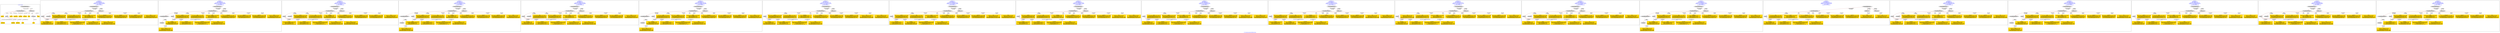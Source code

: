 digraph n0 {
fontcolor="blue"
remincross="true"
label="s17-s-houston-museum-of-fine-arts.json"
subgraph cluster_0 {
label="1-correct model"
n2[style="filled",color="white",fillcolor="lightgray",label="CulturalHeritageObject1"];
n3[shape="plaintext",style="filled",fillcolor="gold",label="artyear"];
n4[style="filled",color="white",fillcolor="lightgray",label="Person1"];
n5[shape="plaintext",style="filled",fillcolor="gold",label="artdesc"];
n6[shape="plaintext",style="filled",fillcolor="gold",label="dimensions"];
n7[shape="plaintext",style="filled",fillcolor="gold",label="technique"];
n8[shape="plaintext",style="filled",fillcolor="gold",label="credittext"];
n9[shape="plaintext",style="filled",fillcolor="gold",label="title"];
n10[style="filled",color="white",fillcolor="lightgray",label="Document1"];
n11[shape="plaintext",style="filled",fillcolor="gold",label="nationality"];
n12[shape="plaintext",style="filled",fillcolor="gold",label="birthDate"];
n13[shape="plaintext",style="filled",fillcolor="gold",label="deathDate"];
n14[shape="plaintext",style="filled",fillcolor="gold",label="artist"];
n15[style="filled",color="white",fillcolor="lightgray",label="EuropeanaAggregation1"];
n16[style="filled",color="white",fillcolor="lightgray",label="WebResource1"];
n17[shape="plaintext",style="filled",fillcolor="gold",label="photo"];
n18[shape="plaintext",style="filled",fillcolor="gold",label="link"];
}
subgraph cluster_1 {
label="candidate 0\nlink coherence:1.0\nnode coherence:1.0\nconfidence:0.5175800392230899\nmapping score:0.6169711241854744\ncost:15.99955\n-precision:1.0-recall:1.0"
n20[style="filled",color="white",fillcolor="lightgray",label="CulturalHeritageObject1"];
n21[style="filled",color="white",fillcolor="lightgray",label="Person1"];
n22[style="filled",color="white",fillcolor="lightgray",label="Document1"];
n23[style="filled",color="white",fillcolor="lightgray",label="EuropeanaAggregation1"];
n24[style="filled",color="white",fillcolor="lightgray",label="WebResource1"];
n25[shape="plaintext",style="filled",fillcolor="gold",label="birthDate\n[Person,dateOfDeath,0.335]\n[Person,dateOfBirth,0.32]\n[CulturalHeritageObject,created,0.303]\n[CulturalHeritageObject,title,0.042]"];
n26[shape="plaintext",style="filled",fillcolor="gold",label="artdesc\n[CulturalHeritageObject,description,0.425]\n[Person,biographicalInformation,0.381]\n[CulturalHeritageObject,title,0.134]\n[CulturalHeritageObject,provenance,0.06]"];
n27[shape="plaintext",style="filled",fillcolor="gold",label="photo\n[WebResource,classLink,0.693]\n[Document,classLink,0.292]\n[CulturalHeritageObject,description,0.008]\n[CulturalHeritageObject,extent,0.007]"];
n28[shape="plaintext",style="filled",fillcolor="gold",label="deathDate\n[Person,dateOfDeath,0.431]\n[CulturalHeritageObject,created,0.378]\n[Person,dateOfBirth,0.135]\n[CulturalHeritageObject,provenance,0.056]"];
n29[shape="plaintext",style="filled",fillcolor="gold",label="title\n[CulturalHeritageObject,title,0.389]\n[CulturalHeritageObject,description,0.376]\n[Person,biographicalInformation,0.157]\n[CulturalHeritageObject,provenance,0.078]"];
n30[shape="plaintext",style="filled",fillcolor="gold",label="artyear\n[CulturalHeritageObject,created,0.439]\n[Person,dateOfDeath,0.327]\n[Person,dateOfBirth,0.163]\n[CulturalHeritageObject,provenance,0.071]"];
n31[shape="plaintext",style="filled",fillcolor="gold",label="nationality\n[Person,countryAssociatedWithThePerson,0.616]\n[CulturalHeritageObject,provenance,0.162]\n[Concept,prefLabel,0.117]\n[CulturalHeritageObject,title,0.105]"];
n32[shape="plaintext",style="filled",fillcolor="gold",label="dimensions\n[CulturalHeritageObject,extent,0.629]\n[CulturalHeritageObject,accessionNumber,0.162]\n[CulturalHeritageObject,description,0.125]\n[CulturalHeritageObject,medium,0.085]"];
n33[shape="plaintext",style="filled",fillcolor="gold",label="technique\n[CulturalHeritageObject,medium,0.749]\n[CulturalHeritageObject,description,0.126]\n[Person,biographicalInformation,0.07]\n[CulturalHeritageObject,title,0.055]"];
n34[shape="plaintext",style="filled",fillcolor="gold",label="credittext\n[CulturalHeritageObject,provenance,0.662]\n[CulturalHeritageObject,description,0.159]\n[CulturalHeritageObject,title,0.105]\n[Person,biographicalInformation,0.073]"];
n35[shape="plaintext",style="filled",fillcolor="gold",label="link\n[WebResource,classLink,0.505]\n[Document,classLink,0.353]\n[CulturalHeritageObject,provenance,0.086]\n[CulturalHeritageObject,description,0.056]"];
n36[shape="plaintext",style="filled",fillcolor="gold",label="artist\n[Person,nameOfThePerson,0.506]\n[Document,classLink,0.176]\n[CulturalHeritageObject,provenance,0.164]\n[CulturalHeritageObject,description,0.154]"];
}
subgraph cluster_2 {
label="candidate 1\nlink coherence:1.0\nnode coherence:1.0\nconfidence:0.5175800392230899\nmapping score:0.6169711241854744\ncost:16.99953\n-precision:0.88-recall:0.94"
n38[style="filled",color="white",fillcolor="lightgray",label="CulturalHeritageObject1"];
n39[style="filled",color="white",fillcolor="lightgray",label="CulturalHeritageObject2"];
n40[style="filled",color="white",fillcolor="lightgray",label="Person1"];
n41[style="filled",color="white",fillcolor="lightgray",label="Document2"];
n42[style="filled",color="white",fillcolor="lightgray",label="EuropeanaAggregation1"];
n43[style="filled",color="white",fillcolor="lightgray",label="WebResource1"];
n44[shape="plaintext",style="filled",fillcolor="gold",label="birthDate\n[Person,dateOfDeath,0.335]\n[Person,dateOfBirth,0.32]\n[CulturalHeritageObject,created,0.303]\n[CulturalHeritageObject,title,0.042]"];
n45[shape="plaintext",style="filled",fillcolor="gold",label="artdesc\n[CulturalHeritageObject,description,0.425]\n[Person,biographicalInformation,0.381]\n[CulturalHeritageObject,title,0.134]\n[CulturalHeritageObject,provenance,0.06]"];
n46[shape="plaintext",style="filled",fillcolor="gold",label="photo\n[WebResource,classLink,0.693]\n[Document,classLink,0.292]\n[CulturalHeritageObject,description,0.008]\n[CulturalHeritageObject,extent,0.007]"];
n47[shape="plaintext",style="filled",fillcolor="gold",label="deathDate\n[Person,dateOfDeath,0.431]\n[CulturalHeritageObject,created,0.378]\n[Person,dateOfBirth,0.135]\n[CulturalHeritageObject,provenance,0.056]"];
n48[shape="plaintext",style="filled",fillcolor="gold",label="title\n[CulturalHeritageObject,title,0.389]\n[CulturalHeritageObject,description,0.376]\n[Person,biographicalInformation,0.157]\n[CulturalHeritageObject,provenance,0.078]"];
n49[shape="plaintext",style="filled",fillcolor="gold",label="artyear\n[CulturalHeritageObject,created,0.439]\n[Person,dateOfDeath,0.327]\n[Person,dateOfBirth,0.163]\n[CulturalHeritageObject,provenance,0.071]"];
n50[shape="plaintext",style="filled",fillcolor="gold",label="nationality\n[Person,countryAssociatedWithThePerson,0.616]\n[CulturalHeritageObject,provenance,0.162]\n[Concept,prefLabel,0.117]\n[CulturalHeritageObject,title,0.105]"];
n51[shape="plaintext",style="filled",fillcolor="gold",label="dimensions\n[CulturalHeritageObject,extent,0.629]\n[CulturalHeritageObject,accessionNumber,0.162]\n[CulturalHeritageObject,description,0.125]\n[CulturalHeritageObject,medium,0.085]"];
n52[shape="plaintext",style="filled",fillcolor="gold",label="technique\n[CulturalHeritageObject,medium,0.749]\n[CulturalHeritageObject,description,0.126]\n[Person,biographicalInformation,0.07]\n[CulturalHeritageObject,title,0.055]"];
n53[shape="plaintext",style="filled",fillcolor="gold",label="credittext\n[CulturalHeritageObject,provenance,0.662]\n[CulturalHeritageObject,description,0.159]\n[CulturalHeritageObject,title,0.105]\n[Person,biographicalInformation,0.073]"];
n54[shape="plaintext",style="filled",fillcolor="gold",label="link\n[WebResource,classLink,0.505]\n[Document,classLink,0.353]\n[CulturalHeritageObject,provenance,0.086]\n[CulturalHeritageObject,description,0.056]"];
n55[shape="plaintext",style="filled",fillcolor="gold",label="artist\n[Person,nameOfThePerson,0.506]\n[Document,classLink,0.176]\n[CulturalHeritageObject,provenance,0.164]\n[CulturalHeritageObject,description,0.154]"];
}
subgraph cluster_3 {
label="candidate 10\nlink coherence:1.0\nnode coherence:1.0\nconfidence:0.4931923537702074\nmapping score:0.6088418957011802\ncost:15.99955\n-precision:0.88-recall:0.88"
n57[style="filled",color="white",fillcolor="lightgray",label="CulturalHeritageObject1"];
n58[style="filled",color="white",fillcolor="lightgray",label="Person1"];
n59[style="filled",color="white",fillcolor="lightgray",label="Document1"];
n60[style="filled",color="white",fillcolor="lightgray",label="EuropeanaAggregation1"];
n61[style="filled",color="white",fillcolor="lightgray",label="WebResource1"];
n62[shape="plaintext",style="filled",fillcolor="gold",label="artyear\n[CulturalHeritageObject,created,0.439]\n[Person,dateOfDeath,0.327]\n[Person,dateOfBirth,0.163]\n[CulturalHeritageObject,provenance,0.071]"];
n63[shape="plaintext",style="filled",fillcolor="gold",label="artdesc\n[CulturalHeritageObject,description,0.425]\n[Person,biographicalInformation,0.381]\n[CulturalHeritageObject,title,0.134]\n[CulturalHeritageObject,provenance,0.06]"];
n64[shape="plaintext",style="filled",fillcolor="gold",label="photo\n[WebResource,classLink,0.693]\n[Document,classLink,0.292]\n[CulturalHeritageObject,description,0.008]\n[CulturalHeritageObject,extent,0.007]"];
n65[shape="plaintext",style="filled",fillcolor="gold",label="deathDate\n[Person,dateOfDeath,0.431]\n[CulturalHeritageObject,created,0.378]\n[Person,dateOfBirth,0.135]\n[CulturalHeritageObject,provenance,0.056]"];
n66[shape="plaintext",style="filled",fillcolor="gold",label="title\n[CulturalHeritageObject,title,0.389]\n[CulturalHeritageObject,description,0.376]\n[Person,biographicalInformation,0.157]\n[CulturalHeritageObject,provenance,0.078]"];
n67[shape="plaintext",style="filled",fillcolor="gold",label="birthDate\n[Person,dateOfDeath,0.335]\n[Person,dateOfBirth,0.32]\n[CulturalHeritageObject,created,0.303]\n[CulturalHeritageObject,title,0.042]"];
n68[shape="plaintext",style="filled",fillcolor="gold",label="nationality\n[Person,countryAssociatedWithThePerson,0.616]\n[CulturalHeritageObject,provenance,0.162]\n[Concept,prefLabel,0.117]\n[CulturalHeritageObject,title,0.105]"];
n69[shape="plaintext",style="filled",fillcolor="gold",label="dimensions\n[CulturalHeritageObject,extent,0.629]\n[CulturalHeritageObject,accessionNumber,0.162]\n[CulturalHeritageObject,description,0.125]\n[CulturalHeritageObject,medium,0.085]"];
n70[shape="plaintext",style="filled",fillcolor="gold",label="technique\n[CulturalHeritageObject,medium,0.749]\n[CulturalHeritageObject,description,0.126]\n[Person,biographicalInformation,0.07]\n[CulturalHeritageObject,title,0.055]"];
n71[shape="plaintext",style="filled",fillcolor="gold",label="credittext\n[CulturalHeritageObject,provenance,0.662]\n[CulturalHeritageObject,description,0.159]\n[CulturalHeritageObject,title,0.105]\n[Person,biographicalInformation,0.073]"];
n72[shape="plaintext",style="filled",fillcolor="gold",label="link\n[WebResource,classLink,0.505]\n[Document,classLink,0.353]\n[CulturalHeritageObject,provenance,0.086]\n[CulturalHeritageObject,description,0.056]"];
n73[shape="plaintext",style="filled",fillcolor="gold",label="artist\n[Person,nameOfThePerson,0.506]\n[Document,classLink,0.176]\n[CulturalHeritageObject,provenance,0.164]\n[CulturalHeritageObject,description,0.154]"];
}
subgraph cluster_4 {
label="candidate 11\nlink coherence:1.0\nnode coherence:1.0\nconfidence:0.4931923537702074\nmapping score:0.6088418957011802\ncost:16.99953\n-precision:0.76-recall:0.81"
n75[style="filled",color="white",fillcolor="lightgray",label="CulturalHeritageObject1"];
n76[style="filled",color="white",fillcolor="lightgray",label="CulturalHeritageObject2"];
n77[style="filled",color="white",fillcolor="lightgray",label="Person1"];
n78[style="filled",color="white",fillcolor="lightgray",label="Document2"];
n79[style="filled",color="white",fillcolor="lightgray",label="EuropeanaAggregation1"];
n80[style="filled",color="white",fillcolor="lightgray",label="WebResource1"];
n81[shape="plaintext",style="filled",fillcolor="gold",label="artyear\n[CulturalHeritageObject,created,0.439]\n[Person,dateOfDeath,0.327]\n[Person,dateOfBirth,0.163]\n[CulturalHeritageObject,provenance,0.071]"];
n82[shape="plaintext",style="filled",fillcolor="gold",label="artdesc\n[CulturalHeritageObject,description,0.425]\n[Person,biographicalInformation,0.381]\n[CulturalHeritageObject,title,0.134]\n[CulturalHeritageObject,provenance,0.06]"];
n83[shape="plaintext",style="filled",fillcolor="gold",label="photo\n[WebResource,classLink,0.693]\n[Document,classLink,0.292]\n[CulturalHeritageObject,description,0.008]\n[CulturalHeritageObject,extent,0.007]"];
n84[shape="plaintext",style="filled",fillcolor="gold",label="deathDate\n[Person,dateOfDeath,0.431]\n[CulturalHeritageObject,created,0.378]\n[Person,dateOfBirth,0.135]\n[CulturalHeritageObject,provenance,0.056]"];
n85[shape="plaintext",style="filled",fillcolor="gold",label="title\n[CulturalHeritageObject,title,0.389]\n[CulturalHeritageObject,description,0.376]\n[Person,biographicalInformation,0.157]\n[CulturalHeritageObject,provenance,0.078]"];
n86[shape="plaintext",style="filled",fillcolor="gold",label="birthDate\n[Person,dateOfDeath,0.335]\n[Person,dateOfBirth,0.32]\n[CulturalHeritageObject,created,0.303]\n[CulturalHeritageObject,title,0.042]"];
n87[shape="plaintext",style="filled",fillcolor="gold",label="nationality\n[Person,countryAssociatedWithThePerson,0.616]\n[CulturalHeritageObject,provenance,0.162]\n[Concept,prefLabel,0.117]\n[CulturalHeritageObject,title,0.105]"];
n88[shape="plaintext",style="filled",fillcolor="gold",label="dimensions\n[CulturalHeritageObject,extent,0.629]\n[CulturalHeritageObject,accessionNumber,0.162]\n[CulturalHeritageObject,description,0.125]\n[CulturalHeritageObject,medium,0.085]"];
n89[shape="plaintext",style="filled",fillcolor="gold",label="technique\n[CulturalHeritageObject,medium,0.749]\n[CulturalHeritageObject,description,0.126]\n[Person,biographicalInformation,0.07]\n[CulturalHeritageObject,title,0.055]"];
n90[shape="plaintext",style="filled",fillcolor="gold",label="credittext\n[CulturalHeritageObject,provenance,0.662]\n[CulturalHeritageObject,description,0.159]\n[CulturalHeritageObject,title,0.105]\n[Person,biographicalInformation,0.073]"];
n91[shape="plaintext",style="filled",fillcolor="gold",label="link\n[WebResource,classLink,0.505]\n[Document,classLink,0.353]\n[CulturalHeritageObject,provenance,0.086]\n[CulturalHeritageObject,description,0.056]"];
n92[shape="plaintext",style="filled",fillcolor="gold",label="artist\n[Person,nameOfThePerson,0.506]\n[Document,classLink,0.176]\n[CulturalHeritageObject,provenance,0.164]\n[CulturalHeritageObject,description,0.154]"];
}
subgraph cluster_5 {
label="candidate 12\nlink coherence:1.0\nnode coherence:1.0\nconfidence:0.49226421713647633\nmapping score:0.6085325168232699\ncost:15.99955\n-precision:0.88-recall:0.88"
n94[style="filled",color="white",fillcolor="lightgray",label="CulturalHeritageObject1"];
n95[style="filled",color="white",fillcolor="lightgray",label="Person1"];
n96[style="filled",color="white",fillcolor="lightgray",label="Document1"];
n97[style="filled",color="white",fillcolor="lightgray",label="EuropeanaAggregation1"];
n98[style="filled",color="white",fillcolor="lightgray",label="WebResource1"];
n99[shape="plaintext",style="filled",fillcolor="gold",label="birthDate\n[Person,dateOfDeath,0.335]\n[Person,dateOfBirth,0.32]\n[CulturalHeritageObject,created,0.303]\n[CulturalHeritageObject,title,0.042]"];
n100[shape="plaintext",style="filled",fillcolor="gold",label="title\n[CulturalHeritageObject,title,0.389]\n[CulturalHeritageObject,description,0.376]\n[Person,biographicalInformation,0.157]\n[CulturalHeritageObject,provenance,0.078]"];
n101[shape="plaintext",style="filled",fillcolor="gold",label="photo\n[WebResource,classLink,0.693]\n[Document,classLink,0.292]\n[CulturalHeritageObject,description,0.008]\n[CulturalHeritageObject,extent,0.007]"];
n102[shape="plaintext",style="filled",fillcolor="gold",label="deathDate\n[Person,dateOfDeath,0.431]\n[CulturalHeritageObject,created,0.378]\n[Person,dateOfBirth,0.135]\n[CulturalHeritageObject,provenance,0.056]"];
n103[shape="plaintext",style="filled",fillcolor="gold",label="artdesc\n[CulturalHeritageObject,description,0.425]\n[Person,biographicalInformation,0.381]\n[CulturalHeritageObject,title,0.134]\n[CulturalHeritageObject,provenance,0.06]"];
n104[shape="plaintext",style="filled",fillcolor="gold",label="artyear\n[CulturalHeritageObject,created,0.439]\n[Person,dateOfDeath,0.327]\n[Person,dateOfBirth,0.163]\n[CulturalHeritageObject,provenance,0.071]"];
n105[shape="plaintext",style="filled",fillcolor="gold",label="nationality\n[Person,countryAssociatedWithThePerson,0.616]\n[CulturalHeritageObject,provenance,0.162]\n[Concept,prefLabel,0.117]\n[CulturalHeritageObject,title,0.105]"];
n106[shape="plaintext",style="filled",fillcolor="gold",label="dimensions\n[CulturalHeritageObject,extent,0.629]\n[CulturalHeritageObject,accessionNumber,0.162]\n[CulturalHeritageObject,description,0.125]\n[CulturalHeritageObject,medium,0.085]"];
n107[shape="plaintext",style="filled",fillcolor="gold",label="technique\n[CulturalHeritageObject,medium,0.749]\n[CulturalHeritageObject,description,0.126]\n[Person,biographicalInformation,0.07]\n[CulturalHeritageObject,title,0.055]"];
n108[shape="plaintext",style="filled",fillcolor="gold",label="credittext\n[CulturalHeritageObject,provenance,0.662]\n[CulturalHeritageObject,description,0.159]\n[CulturalHeritageObject,title,0.105]\n[Person,biographicalInformation,0.073]"];
n109[shape="plaintext",style="filled",fillcolor="gold",label="link\n[WebResource,classLink,0.505]\n[Document,classLink,0.353]\n[CulturalHeritageObject,provenance,0.086]\n[CulturalHeritageObject,description,0.056]"];
n110[shape="plaintext",style="filled",fillcolor="gold",label="artist\n[Person,nameOfThePerson,0.506]\n[Document,classLink,0.176]\n[CulturalHeritageObject,provenance,0.164]\n[CulturalHeritageObject,description,0.154]"];
}
subgraph cluster_6 {
label="candidate 13\nlink coherence:1.0\nnode coherence:1.0\nconfidence:0.49226421713647633\nmapping score:0.6085325168232699\ncost:16.99953\n-precision:0.76-recall:0.81"
n112[style="filled",color="white",fillcolor="lightgray",label="CulturalHeritageObject1"];
n113[style="filled",color="white",fillcolor="lightgray",label="CulturalHeritageObject2"];
n114[style="filled",color="white",fillcolor="lightgray",label="Person1"];
n115[style="filled",color="white",fillcolor="lightgray",label="Document2"];
n116[style="filled",color="white",fillcolor="lightgray",label="EuropeanaAggregation1"];
n117[style="filled",color="white",fillcolor="lightgray",label="WebResource1"];
n118[shape="plaintext",style="filled",fillcolor="gold",label="birthDate\n[Person,dateOfDeath,0.335]\n[Person,dateOfBirth,0.32]\n[CulturalHeritageObject,created,0.303]\n[CulturalHeritageObject,title,0.042]"];
n119[shape="plaintext",style="filled",fillcolor="gold",label="title\n[CulturalHeritageObject,title,0.389]\n[CulturalHeritageObject,description,0.376]\n[Person,biographicalInformation,0.157]\n[CulturalHeritageObject,provenance,0.078]"];
n120[shape="plaintext",style="filled",fillcolor="gold",label="photo\n[WebResource,classLink,0.693]\n[Document,classLink,0.292]\n[CulturalHeritageObject,description,0.008]\n[CulturalHeritageObject,extent,0.007]"];
n121[shape="plaintext",style="filled",fillcolor="gold",label="deathDate\n[Person,dateOfDeath,0.431]\n[CulturalHeritageObject,created,0.378]\n[Person,dateOfBirth,0.135]\n[CulturalHeritageObject,provenance,0.056]"];
n122[shape="plaintext",style="filled",fillcolor="gold",label="artdesc\n[CulturalHeritageObject,description,0.425]\n[Person,biographicalInformation,0.381]\n[CulturalHeritageObject,title,0.134]\n[CulturalHeritageObject,provenance,0.06]"];
n123[shape="plaintext",style="filled",fillcolor="gold",label="artyear\n[CulturalHeritageObject,created,0.439]\n[Person,dateOfDeath,0.327]\n[Person,dateOfBirth,0.163]\n[CulturalHeritageObject,provenance,0.071]"];
n124[shape="plaintext",style="filled",fillcolor="gold",label="nationality\n[Person,countryAssociatedWithThePerson,0.616]\n[CulturalHeritageObject,provenance,0.162]\n[Concept,prefLabel,0.117]\n[CulturalHeritageObject,title,0.105]"];
n125[shape="plaintext",style="filled",fillcolor="gold",label="dimensions\n[CulturalHeritageObject,extent,0.629]\n[CulturalHeritageObject,accessionNumber,0.162]\n[CulturalHeritageObject,description,0.125]\n[CulturalHeritageObject,medium,0.085]"];
n126[shape="plaintext",style="filled",fillcolor="gold",label="technique\n[CulturalHeritageObject,medium,0.749]\n[CulturalHeritageObject,description,0.126]\n[Person,biographicalInformation,0.07]\n[CulturalHeritageObject,title,0.055]"];
n127[shape="plaintext",style="filled",fillcolor="gold",label="credittext\n[CulturalHeritageObject,provenance,0.662]\n[CulturalHeritageObject,description,0.159]\n[CulturalHeritageObject,title,0.105]\n[Person,biographicalInformation,0.073]"];
n128[shape="plaintext",style="filled",fillcolor="gold",label="link\n[WebResource,classLink,0.505]\n[Document,classLink,0.353]\n[CulturalHeritageObject,provenance,0.086]\n[CulturalHeritageObject,description,0.056]"];
n129[shape="plaintext",style="filled",fillcolor="gold",label="artist\n[Person,nameOfThePerson,0.506]\n[Document,classLink,0.176]\n[CulturalHeritageObject,provenance,0.164]\n[CulturalHeritageObject,description,0.154]"];
}
subgraph cluster_7 {
label="candidate 14\nlink coherence:1.0\nnode coherence:1.0\nconfidence:0.4817222697113939\nmapping score:0.6189074232371313\ncost:14.99957\n-precision:0.8-recall:0.75"
n131[style="filled",color="white",fillcolor="lightgray",label="CulturalHeritageObject1"];
n132[style="filled",color="white",fillcolor="lightgray",label="Person1"];
n133[style="filled",color="white",fillcolor="lightgray",label="EuropeanaAggregation1"];
n134[style="filled",color="white",fillcolor="lightgray",label="WebResource1"];
n135[shape="plaintext",style="filled",fillcolor="gold",label="birthDate\n[Person,dateOfDeath,0.335]\n[Person,dateOfBirth,0.32]\n[CulturalHeritageObject,created,0.303]\n[CulturalHeritageObject,title,0.042]"];
n136[shape="plaintext",style="filled",fillcolor="gold",label="artdesc\n[CulturalHeritageObject,description,0.425]\n[Person,biographicalInformation,0.381]\n[CulturalHeritageObject,title,0.134]\n[CulturalHeritageObject,provenance,0.06]"];
n137[shape="plaintext",style="filled",fillcolor="gold",label="photo\n[WebResource,classLink,0.693]\n[Document,classLink,0.292]\n[CulturalHeritageObject,description,0.008]\n[CulturalHeritageObject,extent,0.007]"];
n138[shape="plaintext",style="filled",fillcolor="gold",label="artyear\n[CulturalHeritageObject,created,0.439]\n[Person,dateOfDeath,0.327]\n[Person,dateOfBirth,0.163]\n[CulturalHeritageObject,provenance,0.071]"];
n139[shape="plaintext",style="filled",fillcolor="gold",label="title\n[CulturalHeritageObject,title,0.389]\n[CulturalHeritageObject,description,0.376]\n[Person,biographicalInformation,0.157]\n[CulturalHeritageObject,provenance,0.078]"];
n140[shape="plaintext",style="filled",fillcolor="gold",label="deathDate\n[Person,dateOfDeath,0.431]\n[CulturalHeritageObject,created,0.378]\n[Person,dateOfBirth,0.135]\n[CulturalHeritageObject,provenance,0.056]"];
n141[shape="plaintext",style="filled",fillcolor="gold",label="nationality\n[Person,countryAssociatedWithThePerson,0.616]\n[CulturalHeritageObject,provenance,0.162]\n[Concept,prefLabel,0.117]\n[CulturalHeritageObject,title,0.105]"];
n142[shape="plaintext",style="filled",fillcolor="gold",label="dimensions\n[CulturalHeritageObject,extent,0.629]\n[CulturalHeritageObject,accessionNumber,0.162]\n[CulturalHeritageObject,description,0.125]\n[CulturalHeritageObject,medium,0.085]"];
n143[shape="plaintext",style="filled",fillcolor="gold",label="technique\n[CulturalHeritageObject,medium,0.749]\n[CulturalHeritageObject,description,0.126]\n[Person,biographicalInformation,0.07]\n[CulturalHeritageObject,title,0.055]"];
n144[shape="plaintext",style="filled",fillcolor="gold",label="credittext\n[CulturalHeritageObject,provenance,0.662]\n[CulturalHeritageObject,description,0.159]\n[CulturalHeritageObject,title,0.105]\n[Person,biographicalInformation,0.073]"];
n145[shape="plaintext",style="filled",fillcolor="gold",label="link\n[WebResource,classLink,0.505]\n[Document,classLink,0.353]\n[CulturalHeritageObject,provenance,0.086]\n[CulturalHeritageObject,description,0.056]"];
n146[shape="plaintext",style="filled",fillcolor="gold",label="artist\n[Person,nameOfThePerson,0.506]\n[Document,classLink,0.176]\n[CulturalHeritageObject,provenance,0.164]\n[CulturalHeritageObject,description,0.154]"];
}
subgraph cluster_8 {
label="candidate 15\nlink coherence:1.0\nnode coherence:1.0\nconfidence:0.47201894813182443\nmapping score:0.6156729827106081\ncost:14.99957\n-precision:0.8-recall:0.75"
n148[style="filled",color="white",fillcolor="lightgray",label="CulturalHeritageObject1"];
n149[style="filled",color="white",fillcolor="lightgray",label="Person1"];
n150[style="filled",color="white",fillcolor="lightgray",label="EuropeanaAggregation1"];
n151[style="filled",color="white",fillcolor="lightgray",label="WebResource1"];
n152[shape="plaintext",style="filled",fillcolor="gold",label="deathDate\n[Person,dateOfDeath,0.431]\n[CulturalHeritageObject,created,0.378]\n[Person,dateOfBirth,0.135]\n[CulturalHeritageObject,provenance,0.056]"];
n153[shape="plaintext",style="filled",fillcolor="gold",label="artdesc\n[CulturalHeritageObject,description,0.425]\n[Person,biographicalInformation,0.381]\n[CulturalHeritageObject,title,0.134]\n[CulturalHeritageObject,provenance,0.06]"];
n154[shape="plaintext",style="filled",fillcolor="gold",label="photo\n[WebResource,classLink,0.693]\n[Document,classLink,0.292]\n[CulturalHeritageObject,description,0.008]\n[CulturalHeritageObject,extent,0.007]"];
n155[shape="plaintext",style="filled",fillcolor="gold",label="birthDate\n[Person,dateOfDeath,0.335]\n[Person,dateOfBirth,0.32]\n[CulturalHeritageObject,created,0.303]\n[CulturalHeritageObject,title,0.042]"];
n156[shape="plaintext",style="filled",fillcolor="gold",label="title\n[CulturalHeritageObject,title,0.389]\n[CulturalHeritageObject,description,0.376]\n[Person,biographicalInformation,0.157]\n[CulturalHeritageObject,provenance,0.078]"];
n157[shape="plaintext",style="filled",fillcolor="gold",label="artyear\n[CulturalHeritageObject,created,0.439]\n[Person,dateOfDeath,0.327]\n[Person,dateOfBirth,0.163]\n[CulturalHeritageObject,provenance,0.071]"];
n158[shape="plaintext",style="filled",fillcolor="gold",label="nationality\n[Person,countryAssociatedWithThePerson,0.616]\n[CulturalHeritageObject,provenance,0.162]\n[Concept,prefLabel,0.117]\n[CulturalHeritageObject,title,0.105]"];
n159[shape="plaintext",style="filled",fillcolor="gold",label="dimensions\n[CulturalHeritageObject,extent,0.629]\n[CulturalHeritageObject,accessionNumber,0.162]\n[CulturalHeritageObject,description,0.125]\n[CulturalHeritageObject,medium,0.085]"];
n160[shape="plaintext",style="filled",fillcolor="gold",label="technique\n[CulturalHeritageObject,medium,0.749]\n[CulturalHeritageObject,description,0.126]\n[Person,biographicalInformation,0.07]\n[CulturalHeritageObject,title,0.055]"];
n161[shape="plaintext",style="filled",fillcolor="gold",label="credittext\n[CulturalHeritageObject,provenance,0.662]\n[CulturalHeritageObject,description,0.159]\n[CulturalHeritageObject,title,0.105]\n[Person,biographicalInformation,0.073]"];
n162[shape="plaintext",style="filled",fillcolor="gold",label="link\n[WebResource,classLink,0.505]\n[Document,classLink,0.353]\n[CulturalHeritageObject,provenance,0.086]\n[CulturalHeritageObject,description,0.056]"];
n163[shape="plaintext",style="filled",fillcolor="gold",label="artist\n[Person,nameOfThePerson,0.506]\n[Document,classLink,0.176]\n[CulturalHeritageObject,provenance,0.164]\n[CulturalHeritageObject,description,0.154]"];
}
subgraph cluster_9 {
label="candidate 16\nlink coherence:1.0\nnode coherence:1.0\nconfidence:0.4709590322074882\nmapping score:0.615319677402496\ncost:14.99957\n-precision:0.8-recall:0.75"
n165[style="filled",color="white",fillcolor="lightgray",label="CulturalHeritageObject1"];
n166[style="filled",color="white",fillcolor="lightgray",label="Person1"];
n167[style="filled",color="white",fillcolor="lightgray",label="EuropeanaAggregation1"];
n168[style="filled",color="white",fillcolor="lightgray",label="WebResource1"];
n169[shape="plaintext",style="filled",fillcolor="gold",label="artyear\n[CulturalHeritageObject,created,0.439]\n[Person,dateOfDeath,0.327]\n[Person,dateOfBirth,0.163]\n[CulturalHeritageObject,provenance,0.071]"];
n170[shape="plaintext",style="filled",fillcolor="gold",label="artdesc\n[CulturalHeritageObject,description,0.425]\n[Person,biographicalInformation,0.381]\n[CulturalHeritageObject,title,0.134]\n[CulturalHeritageObject,provenance,0.06]"];
n171[shape="plaintext",style="filled",fillcolor="gold",label="photo\n[WebResource,classLink,0.693]\n[Document,classLink,0.292]\n[CulturalHeritageObject,description,0.008]\n[CulturalHeritageObject,extent,0.007]"];
n172[shape="plaintext",style="filled",fillcolor="gold",label="deathDate\n[Person,dateOfDeath,0.431]\n[CulturalHeritageObject,created,0.378]\n[Person,dateOfBirth,0.135]\n[CulturalHeritageObject,provenance,0.056]"];
n173[shape="plaintext",style="filled",fillcolor="gold",label="title\n[CulturalHeritageObject,title,0.389]\n[CulturalHeritageObject,description,0.376]\n[Person,biographicalInformation,0.157]\n[CulturalHeritageObject,provenance,0.078]"];
n174[shape="plaintext",style="filled",fillcolor="gold",label="birthDate\n[Person,dateOfDeath,0.335]\n[Person,dateOfBirth,0.32]\n[CulturalHeritageObject,created,0.303]\n[CulturalHeritageObject,title,0.042]"];
n175[shape="plaintext",style="filled",fillcolor="gold",label="nationality\n[Person,countryAssociatedWithThePerson,0.616]\n[CulturalHeritageObject,provenance,0.162]\n[Concept,prefLabel,0.117]\n[CulturalHeritageObject,title,0.105]"];
n176[shape="plaintext",style="filled",fillcolor="gold",label="dimensions\n[CulturalHeritageObject,extent,0.629]\n[CulturalHeritageObject,accessionNumber,0.162]\n[CulturalHeritageObject,description,0.125]\n[CulturalHeritageObject,medium,0.085]"];
n177[shape="plaintext",style="filled",fillcolor="gold",label="technique\n[CulturalHeritageObject,medium,0.749]\n[CulturalHeritageObject,description,0.126]\n[Person,biographicalInformation,0.07]\n[CulturalHeritageObject,title,0.055]"];
n178[shape="plaintext",style="filled",fillcolor="gold",label="credittext\n[CulturalHeritageObject,provenance,0.662]\n[CulturalHeritageObject,description,0.159]\n[CulturalHeritageObject,title,0.105]\n[Person,biographicalInformation,0.073]"];
n179[shape="plaintext",style="filled",fillcolor="gold",label="link\n[WebResource,classLink,0.505]\n[Document,classLink,0.353]\n[CulturalHeritageObject,provenance,0.086]\n[CulturalHeritageObject,description,0.056]"];
n180[shape="plaintext",style="filled",fillcolor="gold",label="artist\n[Person,nameOfThePerson,0.506]\n[Document,classLink,0.176]\n[CulturalHeritageObject,provenance,0.164]\n[CulturalHeritageObject,description,0.154]"];
}
subgraph cluster_10 {
label="candidate 17\nlink coherence:1.0\nnode coherence:1.0\nconfidence:0.4700308955737571\nmapping score:0.6150102985245857\ncost:14.99957\n-precision:0.8-recall:0.75"
n182[style="filled",color="white",fillcolor="lightgray",label="CulturalHeritageObject1"];
n183[style="filled",color="white",fillcolor="lightgray",label="Person1"];
n184[style="filled",color="white",fillcolor="lightgray",label="EuropeanaAggregation1"];
n185[style="filled",color="white",fillcolor="lightgray",label="WebResource1"];
n186[shape="plaintext",style="filled",fillcolor="gold",label="birthDate\n[Person,dateOfDeath,0.335]\n[Person,dateOfBirth,0.32]\n[CulturalHeritageObject,created,0.303]\n[CulturalHeritageObject,title,0.042]"];
n187[shape="plaintext",style="filled",fillcolor="gold",label="title\n[CulturalHeritageObject,title,0.389]\n[CulturalHeritageObject,description,0.376]\n[Person,biographicalInformation,0.157]\n[CulturalHeritageObject,provenance,0.078]"];
n188[shape="plaintext",style="filled",fillcolor="gold",label="photo\n[WebResource,classLink,0.693]\n[Document,classLink,0.292]\n[CulturalHeritageObject,description,0.008]\n[CulturalHeritageObject,extent,0.007]"];
n189[shape="plaintext",style="filled",fillcolor="gold",label="deathDate\n[Person,dateOfDeath,0.431]\n[CulturalHeritageObject,created,0.378]\n[Person,dateOfBirth,0.135]\n[CulturalHeritageObject,provenance,0.056]"];
n190[shape="plaintext",style="filled",fillcolor="gold",label="artdesc\n[CulturalHeritageObject,description,0.425]\n[Person,biographicalInformation,0.381]\n[CulturalHeritageObject,title,0.134]\n[CulturalHeritageObject,provenance,0.06]"];
n191[shape="plaintext",style="filled",fillcolor="gold",label="artyear\n[CulturalHeritageObject,created,0.439]\n[Person,dateOfDeath,0.327]\n[Person,dateOfBirth,0.163]\n[CulturalHeritageObject,provenance,0.071]"];
n192[shape="plaintext",style="filled",fillcolor="gold",label="nationality\n[Person,countryAssociatedWithThePerson,0.616]\n[CulturalHeritageObject,provenance,0.162]\n[Concept,prefLabel,0.117]\n[CulturalHeritageObject,title,0.105]"];
n193[shape="plaintext",style="filled",fillcolor="gold",label="dimensions\n[CulturalHeritageObject,extent,0.629]\n[CulturalHeritageObject,accessionNumber,0.162]\n[CulturalHeritageObject,description,0.125]\n[CulturalHeritageObject,medium,0.085]"];
n194[shape="plaintext",style="filled",fillcolor="gold",label="technique\n[CulturalHeritageObject,medium,0.749]\n[CulturalHeritageObject,description,0.126]\n[Person,biographicalInformation,0.07]\n[CulturalHeritageObject,title,0.055]"];
n195[shape="plaintext",style="filled",fillcolor="gold",label="credittext\n[CulturalHeritageObject,provenance,0.662]\n[CulturalHeritageObject,description,0.159]\n[CulturalHeritageObject,title,0.105]\n[Person,biographicalInformation,0.073]"];
n196[shape="plaintext",style="filled",fillcolor="gold",label="link\n[WebResource,classLink,0.505]\n[Document,classLink,0.353]\n[CulturalHeritageObject,provenance,0.086]\n[CulturalHeritageObject,description,0.056]"];
n197[shape="plaintext",style="filled",fillcolor="gold",label="artist\n[Person,nameOfThePerson,0.506]\n[Document,classLink,0.176]\n[CulturalHeritageObject,provenance,0.164]\n[CulturalHeritageObject,description,0.154]"];
}
subgraph cluster_11 {
label="candidate 18\nlink coherence:1.0\nnode coherence:1.0\nconfidence:0.4692657317725208\nmapping score:0.6147552439241736\ncost:14.99957\n-precision:0.73-recall:0.69"
n199[style="filled",color="white",fillcolor="lightgray",label="CulturalHeritageObject1"];
n200[style="filled",color="white",fillcolor="lightgray",label="Person1"];
n201[style="filled",color="white",fillcolor="lightgray",label="EuropeanaAggregation1"];
n202[style="filled",color="white",fillcolor="lightgray",label="WebResource1"];
n203[shape="plaintext",style="filled",fillcolor="gold",label="artyear\n[CulturalHeritageObject,created,0.439]\n[Person,dateOfDeath,0.327]\n[Person,dateOfBirth,0.163]\n[CulturalHeritageObject,provenance,0.071]"];
n204[shape="plaintext",style="filled",fillcolor="gold",label="artdesc\n[CulturalHeritageObject,description,0.425]\n[Person,biographicalInformation,0.381]\n[CulturalHeritageObject,title,0.134]\n[CulturalHeritageObject,provenance,0.06]"];
n205[shape="plaintext",style="filled",fillcolor="gold",label="photo\n[WebResource,classLink,0.693]\n[Document,classLink,0.292]\n[CulturalHeritageObject,description,0.008]\n[CulturalHeritageObject,extent,0.007]"];
n206[shape="plaintext",style="filled",fillcolor="gold",label="birthDate\n[Person,dateOfDeath,0.335]\n[Person,dateOfBirth,0.32]\n[CulturalHeritageObject,created,0.303]\n[CulturalHeritageObject,title,0.042]"];
n207[shape="plaintext",style="filled",fillcolor="gold",label="title\n[CulturalHeritageObject,title,0.389]\n[CulturalHeritageObject,description,0.376]\n[Person,biographicalInformation,0.157]\n[CulturalHeritageObject,provenance,0.078]"];
n208[shape="plaintext",style="filled",fillcolor="gold",label="deathDate\n[Person,dateOfDeath,0.431]\n[CulturalHeritageObject,created,0.378]\n[Person,dateOfBirth,0.135]\n[CulturalHeritageObject,provenance,0.056]"];
n209[shape="plaintext",style="filled",fillcolor="gold",label="nationality\n[Person,countryAssociatedWithThePerson,0.616]\n[CulturalHeritageObject,provenance,0.162]\n[Concept,prefLabel,0.117]\n[CulturalHeritageObject,title,0.105]"];
n210[shape="plaintext",style="filled",fillcolor="gold",label="dimensions\n[CulturalHeritageObject,extent,0.629]\n[CulturalHeritageObject,accessionNumber,0.162]\n[CulturalHeritageObject,description,0.125]\n[CulturalHeritageObject,medium,0.085]"];
n211[shape="plaintext",style="filled",fillcolor="gold",label="technique\n[CulturalHeritageObject,medium,0.749]\n[CulturalHeritageObject,description,0.126]\n[Person,biographicalInformation,0.07]\n[CulturalHeritageObject,title,0.055]"];
n212[shape="plaintext",style="filled",fillcolor="gold",label="credittext\n[CulturalHeritageObject,provenance,0.662]\n[CulturalHeritageObject,description,0.159]\n[CulturalHeritageObject,title,0.105]\n[Person,biographicalInformation,0.073]"];
n213[shape="plaintext",style="filled",fillcolor="gold",label="link\n[WebResource,classLink,0.505]\n[Document,classLink,0.353]\n[CulturalHeritageObject,provenance,0.086]\n[CulturalHeritageObject,description,0.056]"];
n214[shape="plaintext",style="filled",fillcolor="gold",label="artist\n[Person,nameOfThePerson,0.506]\n[Document,classLink,0.176]\n[CulturalHeritageObject,provenance,0.164]\n[CulturalHeritageObject,description,0.154]"];
}
subgraph cluster_12 {
label="candidate 19\nlink coherence:1.0\nnode coherence:1.0\nconfidence:0.46234739723352664\nmapping score:0.6124491324111755\ncost:14.99957\n-precision:0.87-recall:0.81"
n216[style="filled",color="white",fillcolor="lightgray",label="CulturalHeritageObject1"];
n217[style="filled",color="white",fillcolor="lightgray",label="Person1"];
n218[style="filled",color="white",fillcolor="lightgray",label="EuropeanaAggregation1"];
n219[style="filled",color="white",fillcolor="lightgray",label="WebResource1"];
n220[shape="plaintext",style="filled",fillcolor="gold",label="birthDate\n[Person,dateOfDeath,0.335]\n[Person,dateOfBirth,0.32]\n[CulturalHeritageObject,created,0.303]\n[CulturalHeritageObject,title,0.042]"];
n221[shape="plaintext",style="filled",fillcolor="gold",label="link\n[WebResource,classLink,0.505]\n[Document,classLink,0.353]\n[CulturalHeritageObject,provenance,0.086]\n[CulturalHeritageObject,description,0.056]"];
n222[shape="plaintext",style="filled",fillcolor="gold",label="photo\n[WebResource,classLink,0.693]\n[Document,classLink,0.292]\n[CulturalHeritageObject,description,0.008]\n[CulturalHeritageObject,extent,0.007]"];
n223[shape="plaintext",style="filled",fillcolor="gold",label="deathDate\n[Person,dateOfDeath,0.431]\n[CulturalHeritageObject,created,0.378]\n[Person,dateOfBirth,0.135]\n[CulturalHeritageObject,provenance,0.056]"];
n224[shape="plaintext",style="filled",fillcolor="gold",label="title\n[CulturalHeritageObject,title,0.389]\n[CulturalHeritageObject,description,0.376]\n[Person,biographicalInformation,0.157]\n[CulturalHeritageObject,provenance,0.078]"];
n225[shape="plaintext",style="filled",fillcolor="gold",label="artyear\n[CulturalHeritageObject,created,0.439]\n[Person,dateOfDeath,0.327]\n[Person,dateOfBirth,0.163]\n[CulturalHeritageObject,provenance,0.071]"];
n226[shape="plaintext",style="filled",fillcolor="gold",label="nationality\n[Person,countryAssociatedWithThePerson,0.616]\n[CulturalHeritageObject,provenance,0.162]\n[Concept,prefLabel,0.117]\n[CulturalHeritageObject,title,0.105]"];
n227[shape="plaintext",style="filled",fillcolor="gold",label="dimensions\n[CulturalHeritageObject,extent,0.629]\n[CulturalHeritageObject,accessionNumber,0.162]\n[CulturalHeritageObject,description,0.125]\n[CulturalHeritageObject,medium,0.085]"];
n228[shape="plaintext",style="filled",fillcolor="gold",label="technique\n[CulturalHeritageObject,medium,0.749]\n[CulturalHeritageObject,description,0.126]\n[Person,biographicalInformation,0.07]\n[CulturalHeritageObject,title,0.055]"];
n229[shape="plaintext",style="filled",fillcolor="gold",label="artdesc\n[CulturalHeritageObject,description,0.425]\n[Person,biographicalInformation,0.381]\n[CulturalHeritageObject,title,0.134]\n[CulturalHeritageObject,provenance,0.06]"];
n230[shape="plaintext",style="filled",fillcolor="gold",label="credittext\n[CulturalHeritageObject,provenance,0.662]\n[CulturalHeritageObject,description,0.159]\n[CulturalHeritageObject,title,0.105]\n[Person,biographicalInformation,0.073]"];
n231[shape="plaintext",style="filled",fillcolor="gold",label="artist\n[Person,nameOfThePerson,0.506]\n[Document,classLink,0.176]\n[CulturalHeritageObject,provenance,0.164]\n[CulturalHeritageObject,description,0.154]"];
}
subgraph cluster_13 {
label="candidate 2\nlink coherence:1.0\nnode coherence:1.0\nconfidence:0.5039555912741132\nmapping score:0.6124296415358155\ncost:15.99955\n-precision:0.88-recall:0.88"
n233[style="filled",color="white",fillcolor="lightgray",label="CulturalHeritageObject1"];
n234[style="filled",color="white",fillcolor="lightgray",label="Person1"];
n235[style="filled",color="white",fillcolor="lightgray",label="Document1"];
n236[style="filled",color="white",fillcolor="lightgray",label="EuropeanaAggregation1"];
n237[style="filled",color="white",fillcolor="lightgray",label="WebResource1"];
n238[shape="plaintext",style="filled",fillcolor="gold",label="birthDate\n[Person,dateOfDeath,0.335]\n[Person,dateOfBirth,0.32]\n[CulturalHeritageObject,created,0.303]\n[CulturalHeritageObject,title,0.042]"];
n239[shape="plaintext",style="filled",fillcolor="gold",label="artdesc\n[CulturalHeritageObject,description,0.425]\n[Person,biographicalInformation,0.381]\n[CulturalHeritageObject,title,0.134]\n[CulturalHeritageObject,provenance,0.06]"];
n240[shape="plaintext",style="filled",fillcolor="gold",label="photo\n[WebResource,classLink,0.693]\n[Document,classLink,0.292]\n[CulturalHeritageObject,description,0.008]\n[CulturalHeritageObject,extent,0.007]"];
n241[shape="plaintext",style="filled",fillcolor="gold",label="artyear\n[CulturalHeritageObject,created,0.439]\n[Person,dateOfDeath,0.327]\n[Person,dateOfBirth,0.163]\n[CulturalHeritageObject,provenance,0.071]"];
n242[shape="plaintext",style="filled",fillcolor="gold",label="title\n[CulturalHeritageObject,title,0.389]\n[CulturalHeritageObject,description,0.376]\n[Person,biographicalInformation,0.157]\n[CulturalHeritageObject,provenance,0.078]"];
n243[shape="plaintext",style="filled",fillcolor="gold",label="deathDate\n[Person,dateOfDeath,0.431]\n[CulturalHeritageObject,created,0.378]\n[Person,dateOfBirth,0.135]\n[CulturalHeritageObject,provenance,0.056]"];
n244[shape="plaintext",style="filled",fillcolor="gold",label="nationality\n[Person,countryAssociatedWithThePerson,0.616]\n[CulturalHeritageObject,provenance,0.162]\n[Concept,prefLabel,0.117]\n[CulturalHeritageObject,title,0.105]"];
n245[shape="plaintext",style="filled",fillcolor="gold",label="dimensions\n[CulturalHeritageObject,extent,0.629]\n[CulturalHeritageObject,accessionNumber,0.162]\n[CulturalHeritageObject,description,0.125]\n[CulturalHeritageObject,medium,0.085]"];
n246[shape="plaintext",style="filled",fillcolor="gold",label="technique\n[CulturalHeritageObject,medium,0.749]\n[CulturalHeritageObject,description,0.126]\n[Person,biographicalInformation,0.07]\n[CulturalHeritageObject,title,0.055]"];
n247[shape="plaintext",style="filled",fillcolor="gold",label="credittext\n[CulturalHeritageObject,provenance,0.662]\n[CulturalHeritageObject,description,0.159]\n[CulturalHeritageObject,title,0.105]\n[Person,biographicalInformation,0.073]"];
n248[shape="plaintext",style="filled",fillcolor="gold",label="link\n[WebResource,classLink,0.505]\n[Document,classLink,0.353]\n[CulturalHeritageObject,provenance,0.086]\n[CulturalHeritageObject,description,0.056]"];
n249[shape="plaintext",style="filled",fillcolor="gold",label="artist\n[Person,nameOfThePerson,0.506]\n[Document,classLink,0.176]\n[CulturalHeritageObject,provenance,0.164]\n[CulturalHeritageObject,description,0.154]"];
}
subgraph cluster_14 {
label="candidate 3\nlink coherence:1.0\nnode coherence:1.0\nconfidence:0.5039555912741132\nmapping score:0.6124296415358155\ncost:16.99953\n-precision:0.76-recall:0.81"
n251[style="filled",color="white",fillcolor="lightgray",label="CulturalHeritageObject1"];
n252[style="filled",color="white",fillcolor="lightgray",label="CulturalHeritageObject2"];
n253[style="filled",color="white",fillcolor="lightgray",label="Person1"];
n254[style="filled",color="white",fillcolor="lightgray",label="Document2"];
n255[style="filled",color="white",fillcolor="lightgray",label="EuropeanaAggregation1"];
n256[style="filled",color="white",fillcolor="lightgray",label="WebResource1"];
n257[shape="plaintext",style="filled",fillcolor="gold",label="birthDate\n[Person,dateOfDeath,0.335]\n[Person,dateOfBirth,0.32]\n[CulturalHeritageObject,created,0.303]\n[CulturalHeritageObject,title,0.042]"];
n258[shape="plaintext",style="filled",fillcolor="gold",label="artdesc\n[CulturalHeritageObject,description,0.425]\n[Person,biographicalInformation,0.381]\n[CulturalHeritageObject,title,0.134]\n[CulturalHeritageObject,provenance,0.06]"];
n259[shape="plaintext",style="filled",fillcolor="gold",label="photo\n[WebResource,classLink,0.693]\n[Document,classLink,0.292]\n[CulturalHeritageObject,description,0.008]\n[CulturalHeritageObject,extent,0.007]"];
n260[shape="plaintext",style="filled",fillcolor="gold",label="artyear\n[CulturalHeritageObject,created,0.439]\n[Person,dateOfDeath,0.327]\n[Person,dateOfBirth,0.163]\n[CulturalHeritageObject,provenance,0.071]"];
n261[shape="plaintext",style="filled",fillcolor="gold",label="title\n[CulturalHeritageObject,title,0.389]\n[CulturalHeritageObject,description,0.376]\n[Person,biographicalInformation,0.157]\n[CulturalHeritageObject,provenance,0.078]"];
n262[shape="plaintext",style="filled",fillcolor="gold",label="deathDate\n[Person,dateOfDeath,0.431]\n[CulturalHeritageObject,created,0.378]\n[Person,dateOfBirth,0.135]\n[CulturalHeritageObject,provenance,0.056]"];
n263[shape="plaintext",style="filled",fillcolor="gold",label="nationality\n[Person,countryAssociatedWithThePerson,0.616]\n[CulturalHeritageObject,provenance,0.162]\n[Concept,prefLabel,0.117]\n[CulturalHeritageObject,title,0.105]"];
n264[shape="plaintext",style="filled",fillcolor="gold",label="dimensions\n[CulturalHeritageObject,extent,0.629]\n[CulturalHeritageObject,accessionNumber,0.162]\n[CulturalHeritageObject,description,0.125]\n[CulturalHeritageObject,medium,0.085]"];
n265[shape="plaintext",style="filled",fillcolor="gold",label="technique\n[CulturalHeritageObject,medium,0.749]\n[CulturalHeritageObject,description,0.126]\n[Person,biographicalInformation,0.07]\n[CulturalHeritageObject,title,0.055]"];
n266[shape="plaintext",style="filled",fillcolor="gold",label="credittext\n[CulturalHeritageObject,provenance,0.662]\n[CulturalHeritageObject,description,0.159]\n[CulturalHeritageObject,title,0.105]\n[Person,biographicalInformation,0.073]"];
n267[shape="plaintext",style="filled",fillcolor="gold",label="link\n[WebResource,classLink,0.505]\n[Document,classLink,0.353]\n[CulturalHeritageObject,provenance,0.086]\n[CulturalHeritageObject,description,0.056]"];
n268[shape="plaintext",style="filled",fillcolor="gold",label="artist\n[Person,nameOfThePerson,0.506]\n[Document,classLink,0.176]\n[CulturalHeritageObject,provenance,0.164]\n[CulturalHeritageObject,description,0.154]"];
}
subgraph cluster_15 {
label="candidate 4\nlink coherence:1.0\nnode coherence:1.0\nconfidence:0.49978501957818783\nmapping score:0.611039450970507\ncost:15.99956\n-precision:0.81-recall:0.81"
n270[style="filled",color="white",fillcolor="lightgray",label="CulturalHeritageObject1"];
n271[style="filled",color="white",fillcolor="lightgray",label="Person1"];
n272[style="filled",color="white",fillcolor="lightgray",label="EuropeanaAggregation1"];
n273[style="filled",color="white",fillcolor="lightgray",label="WebResource1"];
n274[style="filled",color="white",fillcolor="lightgray",label="WebResource2"];
n275[shape="plaintext",style="filled",fillcolor="gold",label="birthDate\n[Person,dateOfDeath,0.335]\n[Person,dateOfBirth,0.32]\n[CulturalHeritageObject,created,0.303]\n[CulturalHeritageObject,title,0.042]"];
n276[shape="plaintext",style="filled",fillcolor="gold",label="photo\n[WebResource,classLink,0.693]\n[Document,classLink,0.292]\n[CulturalHeritageObject,description,0.008]\n[CulturalHeritageObject,extent,0.007]"];
n277[shape="plaintext",style="filled",fillcolor="gold",label="deathDate\n[Person,dateOfDeath,0.431]\n[CulturalHeritageObject,created,0.378]\n[Person,dateOfBirth,0.135]\n[CulturalHeritageObject,provenance,0.056]"];
n278[shape="plaintext",style="filled",fillcolor="gold",label="title\n[CulturalHeritageObject,title,0.389]\n[CulturalHeritageObject,description,0.376]\n[Person,biographicalInformation,0.157]\n[CulturalHeritageObject,provenance,0.078]"];
n279[shape="plaintext",style="filled",fillcolor="gold",label="link\n[WebResource,classLink,0.505]\n[Document,classLink,0.353]\n[CulturalHeritageObject,provenance,0.086]\n[CulturalHeritageObject,description,0.056]"];
n280[shape="plaintext",style="filled",fillcolor="gold",label="artyear\n[CulturalHeritageObject,created,0.439]\n[Person,dateOfDeath,0.327]\n[Person,dateOfBirth,0.163]\n[CulturalHeritageObject,provenance,0.071]"];
n281[shape="plaintext",style="filled",fillcolor="gold",label="nationality\n[Person,countryAssociatedWithThePerson,0.616]\n[CulturalHeritageObject,provenance,0.162]\n[Concept,prefLabel,0.117]\n[CulturalHeritageObject,title,0.105]"];
n282[shape="plaintext",style="filled",fillcolor="gold",label="dimensions\n[CulturalHeritageObject,extent,0.629]\n[CulturalHeritageObject,accessionNumber,0.162]\n[CulturalHeritageObject,description,0.125]\n[CulturalHeritageObject,medium,0.085]"];
n283[shape="plaintext",style="filled",fillcolor="gold",label="technique\n[CulturalHeritageObject,medium,0.749]\n[CulturalHeritageObject,description,0.126]\n[Person,biographicalInformation,0.07]\n[CulturalHeritageObject,title,0.055]"];
n284[shape="plaintext",style="filled",fillcolor="gold",label="artdesc\n[CulturalHeritageObject,description,0.425]\n[Person,biographicalInformation,0.381]\n[CulturalHeritageObject,title,0.134]\n[CulturalHeritageObject,provenance,0.06]"];
n285[shape="plaintext",style="filled",fillcolor="gold",label="credittext\n[CulturalHeritageObject,provenance,0.662]\n[CulturalHeritageObject,description,0.159]\n[CulturalHeritageObject,title,0.105]\n[Person,biographicalInformation,0.073]"];
n286[shape="plaintext",style="filled",fillcolor="gold",label="artist\n[Person,nameOfThePerson,0.506]\n[Document,classLink,0.176]\n[CulturalHeritageObject,provenance,0.164]\n[CulturalHeritageObject,description,0.154]"];
}
subgraph cluster_16 {
label="candidate 5\nlink coherence:1.0\nnode coherence:1.0\nconfidence:0.49682697498918316\nmapping score:0.6100534361075055\ncost:15.99955\n-precision:0.88-recall:0.88"
n288[style="filled",color="white",fillcolor="lightgray",label="CulturalHeritageObject1"];
n289[style="filled",color="white",fillcolor="lightgray",label="Person1"];
n290[style="filled",color="white",fillcolor="lightgray",label="Document1"];
n291[style="filled",color="white",fillcolor="lightgray",label="EuropeanaAggregation1"];
n292[style="filled",color="white",fillcolor="lightgray",label="WebResource1"];
n293[shape="plaintext",style="filled",fillcolor="gold",label="birthDate\n[Person,dateOfDeath,0.335]\n[Person,dateOfBirth,0.32]\n[CulturalHeritageObject,created,0.303]\n[CulturalHeritageObject,title,0.042]"];
n294[shape="plaintext",style="filled",fillcolor="gold",label="link\n[WebResource,classLink,0.505]\n[Document,classLink,0.353]\n[CulturalHeritageObject,provenance,0.086]\n[CulturalHeritageObject,description,0.056]"];
n295[shape="plaintext",style="filled",fillcolor="gold",label="artdesc\n[CulturalHeritageObject,description,0.425]\n[Person,biographicalInformation,0.381]\n[CulturalHeritageObject,title,0.134]\n[CulturalHeritageObject,provenance,0.06]"];
n296[shape="plaintext",style="filled",fillcolor="gold",label="deathDate\n[Person,dateOfDeath,0.431]\n[CulturalHeritageObject,created,0.378]\n[Person,dateOfBirth,0.135]\n[CulturalHeritageObject,provenance,0.056]"];
n297[shape="plaintext",style="filled",fillcolor="gold",label="title\n[CulturalHeritageObject,title,0.389]\n[CulturalHeritageObject,description,0.376]\n[Person,biographicalInformation,0.157]\n[CulturalHeritageObject,provenance,0.078]"];
n298[shape="plaintext",style="filled",fillcolor="gold",label="artyear\n[CulturalHeritageObject,created,0.439]\n[Person,dateOfDeath,0.327]\n[Person,dateOfBirth,0.163]\n[CulturalHeritageObject,provenance,0.071]"];
n299[shape="plaintext",style="filled",fillcolor="gold",label="nationality\n[Person,countryAssociatedWithThePerson,0.616]\n[CulturalHeritageObject,provenance,0.162]\n[Concept,prefLabel,0.117]\n[CulturalHeritageObject,title,0.105]"];
n300[shape="plaintext",style="filled",fillcolor="gold",label="dimensions\n[CulturalHeritageObject,extent,0.629]\n[CulturalHeritageObject,accessionNumber,0.162]\n[CulturalHeritageObject,description,0.125]\n[CulturalHeritageObject,medium,0.085]"];
n301[shape="plaintext",style="filled",fillcolor="gold",label="technique\n[CulturalHeritageObject,medium,0.749]\n[CulturalHeritageObject,description,0.126]\n[Person,biographicalInformation,0.07]\n[CulturalHeritageObject,title,0.055]"];
n302[shape="plaintext",style="filled",fillcolor="gold",label="credittext\n[CulturalHeritageObject,provenance,0.662]\n[CulturalHeritageObject,description,0.159]\n[CulturalHeritageObject,title,0.105]\n[Person,biographicalInformation,0.073]"];
n303[shape="plaintext",style="filled",fillcolor="gold",label="artist\n[Person,nameOfThePerson,0.506]\n[Document,classLink,0.176]\n[CulturalHeritageObject,provenance,0.164]\n[CulturalHeritageObject,description,0.154]"];
n304[shape="plaintext",style="filled",fillcolor="gold",label="photo\n[WebResource,classLink,0.693]\n[Document,classLink,0.292]\n[CulturalHeritageObject,description,0.008]\n[CulturalHeritageObject,extent,0.007]"];
}
subgraph cluster_17 {
label="candidate 6\nlink coherence:1.0\nnode coherence:1.0\nconfidence:0.49682697498918316\nmapping score:0.6100534361075055\ncost:16.99953\n-precision:0.76-recall:0.81"
n306[style="filled",color="white",fillcolor="lightgray",label="CulturalHeritageObject1"];
n307[style="filled",color="white",fillcolor="lightgray",label="CulturalHeritageObject2"];
n308[style="filled",color="white",fillcolor="lightgray",label="Person1"];
n309[style="filled",color="white",fillcolor="lightgray",label="Document2"];
n310[style="filled",color="white",fillcolor="lightgray",label="EuropeanaAggregation1"];
n311[style="filled",color="white",fillcolor="lightgray",label="WebResource1"];
n312[shape="plaintext",style="filled",fillcolor="gold",label="birthDate\n[Person,dateOfDeath,0.335]\n[Person,dateOfBirth,0.32]\n[CulturalHeritageObject,created,0.303]\n[CulturalHeritageObject,title,0.042]"];
n313[shape="plaintext",style="filled",fillcolor="gold",label="link\n[WebResource,classLink,0.505]\n[Document,classLink,0.353]\n[CulturalHeritageObject,provenance,0.086]\n[CulturalHeritageObject,description,0.056]"];
n314[shape="plaintext",style="filled",fillcolor="gold",label="artdesc\n[CulturalHeritageObject,description,0.425]\n[Person,biographicalInformation,0.381]\n[CulturalHeritageObject,title,0.134]\n[CulturalHeritageObject,provenance,0.06]"];
n315[shape="plaintext",style="filled",fillcolor="gold",label="deathDate\n[Person,dateOfDeath,0.431]\n[CulturalHeritageObject,created,0.378]\n[Person,dateOfBirth,0.135]\n[CulturalHeritageObject,provenance,0.056]"];
n316[shape="plaintext",style="filled",fillcolor="gold",label="title\n[CulturalHeritageObject,title,0.389]\n[CulturalHeritageObject,description,0.376]\n[Person,biographicalInformation,0.157]\n[CulturalHeritageObject,provenance,0.078]"];
n317[shape="plaintext",style="filled",fillcolor="gold",label="artyear\n[CulturalHeritageObject,created,0.439]\n[Person,dateOfDeath,0.327]\n[Person,dateOfBirth,0.163]\n[CulturalHeritageObject,provenance,0.071]"];
n318[shape="plaintext",style="filled",fillcolor="gold",label="nationality\n[Person,countryAssociatedWithThePerson,0.616]\n[CulturalHeritageObject,provenance,0.162]\n[Concept,prefLabel,0.117]\n[CulturalHeritageObject,title,0.105]"];
n319[shape="plaintext",style="filled",fillcolor="gold",label="dimensions\n[CulturalHeritageObject,extent,0.629]\n[CulturalHeritageObject,accessionNumber,0.162]\n[CulturalHeritageObject,description,0.125]\n[CulturalHeritageObject,medium,0.085]"];
n320[shape="plaintext",style="filled",fillcolor="gold",label="technique\n[CulturalHeritageObject,medium,0.749]\n[CulturalHeritageObject,description,0.126]\n[Person,biographicalInformation,0.07]\n[CulturalHeritageObject,title,0.055]"];
n321[shape="plaintext",style="filled",fillcolor="gold",label="credittext\n[CulturalHeritageObject,provenance,0.662]\n[CulturalHeritageObject,description,0.159]\n[CulturalHeritageObject,title,0.105]\n[Person,biographicalInformation,0.073]"];
n322[shape="plaintext",style="filled",fillcolor="gold",label="photo\n[WebResource,classLink,0.693]\n[Document,classLink,0.292]\n[CulturalHeritageObject,description,0.008]\n[CulturalHeritageObject,extent,0.007]"];
n323[shape="plaintext",style="filled",fillcolor="gold",label="artist\n[Person,nameOfThePerson,0.506]\n[Document,classLink,0.176]\n[CulturalHeritageObject,provenance,0.164]\n[CulturalHeritageObject,description,0.154]"];
}
subgraph cluster_18 {
label="candidate 7\nlink coherence:1.0\nnode coherence:1.0\nconfidence:0.4953467176603707\nmapping score:0.6234489058867903\ncost:14.99957\n-precision:0.93-recall:0.88"
n325[style="filled",color="white",fillcolor="lightgray",label="CulturalHeritageObject1"];
n326[style="filled",color="white",fillcolor="lightgray",label="Person1"];
n327[style="filled",color="white",fillcolor="lightgray",label="EuropeanaAggregation1"];
n328[style="filled",color="white",fillcolor="lightgray",label="WebResource1"];
n329[shape="plaintext",style="filled",fillcolor="gold",label="birthDate\n[Person,dateOfDeath,0.335]\n[Person,dateOfBirth,0.32]\n[CulturalHeritageObject,created,0.303]\n[CulturalHeritageObject,title,0.042]"];
n330[shape="plaintext",style="filled",fillcolor="gold",label="artdesc\n[CulturalHeritageObject,description,0.425]\n[Person,biographicalInformation,0.381]\n[CulturalHeritageObject,title,0.134]\n[CulturalHeritageObject,provenance,0.06]"];
n331[shape="plaintext",style="filled",fillcolor="gold",label="photo\n[WebResource,classLink,0.693]\n[Document,classLink,0.292]\n[CulturalHeritageObject,description,0.008]\n[CulturalHeritageObject,extent,0.007]"];
n332[shape="plaintext",style="filled",fillcolor="gold",label="deathDate\n[Person,dateOfDeath,0.431]\n[CulturalHeritageObject,created,0.378]\n[Person,dateOfBirth,0.135]\n[CulturalHeritageObject,provenance,0.056]"];
n333[shape="plaintext",style="filled",fillcolor="gold",label="title\n[CulturalHeritageObject,title,0.389]\n[CulturalHeritageObject,description,0.376]\n[Person,biographicalInformation,0.157]\n[CulturalHeritageObject,provenance,0.078]"];
n334[shape="plaintext",style="filled",fillcolor="gold",label="artyear\n[CulturalHeritageObject,created,0.439]\n[Person,dateOfDeath,0.327]\n[Person,dateOfBirth,0.163]\n[CulturalHeritageObject,provenance,0.071]"];
n335[shape="plaintext",style="filled",fillcolor="gold",label="nationality\n[Person,countryAssociatedWithThePerson,0.616]\n[CulturalHeritageObject,provenance,0.162]\n[Concept,prefLabel,0.117]\n[CulturalHeritageObject,title,0.105]"];
n336[shape="plaintext",style="filled",fillcolor="gold",label="dimensions\n[CulturalHeritageObject,extent,0.629]\n[CulturalHeritageObject,accessionNumber,0.162]\n[CulturalHeritageObject,description,0.125]\n[CulturalHeritageObject,medium,0.085]"];
n337[shape="plaintext",style="filled",fillcolor="gold",label="technique\n[CulturalHeritageObject,medium,0.749]\n[CulturalHeritageObject,description,0.126]\n[Person,biographicalInformation,0.07]\n[CulturalHeritageObject,title,0.055]"];
n338[shape="plaintext",style="filled",fillcolor="gold",label="credittext\n[CulturalHeritageObject,provenance,0.662]\n[CulturalHeritageObject,description,0.159]\n[CulturalHeritageObject,title,0.105]\n[Person,biographicalInformation,0.073]"];
n339[shape="plaintext",style="filled",fillcolor="gold",label="link\n[WebResource,classLink,0.505]\n[Document,classLink,0.353]\n[CulturalHeritageObject,provenance,0.086]\n[CulturalHeritageObject,description,0.056]"];
n340[shape="plaintext",style="filled",fillcolor="gold",label="artist\n[Person,nameOfThePerson,0.506]\n[Document,classLink,0.176]\n[CulturalHeritageObject,provenance,0.164]\n[CulturalHeritageObject,description,0.154]"];
}
subgraph cluster_19 {
label="candidate 8\nlink coherence:1.0\nnode coherence:1.0\nconfidence:0.49425226969454367\nmapping score:0.6091952010092924\ncost:15.99955\n-precision:0.88-recall:0.88"
n342[style="filled",color="white",fillcolor="lightgray",label="CulturalHeritageObject1"];
n343[style="filled",color="white",fillcolor="lightgray",label="Person1"];
n344[style="filled",color="white",fillcolor="lightgray",label="Document1"];
n345[style="filled",color="white",fillcolor="lightgray",label="EuropeanaAggregation1"];
n346[style="filled",color="white",fillcolor="lightgray",label="WebResource1"];
n347[shape="plaintext",style="filled",fillcolor="gold",label="deathDate\n[Person,dateOfDeath,0.431]\n[CulturalHeritageObject,created,0.378]\n[Person,dateOfBirth,0.135]\n[CulturalHeritageObject,provenance,0.056]"];
n348[shape="plaintext",style="filled",fillcolor="gold",label="artdesc\n[CulturalHeritageObject,description,0.425]\n[Person,biographicalInformation,0.381]\n[CulturalHeritageObject,title,0.134]\n[CulturalHeritageObject,provenance,0.06]"];
n349[shape="plaintext",style="filled",fillcolor="gold",label="photo\n[WebResource,classLink,0.693]\n[Document,classLink,0.292]\n[CulturalHeritageObject,description,0.008]\n[CulturalHeritageObject,extent,0.007]"];
n350[shape="plaintext",style="filled",fillcolor="gold",label="birthDate\n[Person,dateOfDeath,0.335]\n[Person,dateOfBirth,0.32]\n[CulturalHeritageObject,created,0.303]\n[CulturalHeritageObject,title,0.042]"];
n351[shape="plaintext",style="filled",fillcolor="gold",label="title\n[CulturalHeritageObject,title,0.389]\n[CulturalHeritageObject,description,0.376]\n[Person,biographicalInformation,0.157]\n[CulturalHeritageObject,provenance,0.078]"];
n352[shape="plaintext",style="filled",fillcolor="gold",label="artyear\n[CulturalHeritageObject,created,0.439]\n[Person,dateOfDeath,0.327]\n[Person,dateOfBirth,0.163]\n[CulturalHeritageObject,provenance,0.071]"];
n353[shape="plaintext",style="filled",fillcolor="gold",label="nationality\n[Person,countryAssociatedWithThePerson,0.616]\n[CulturalHeritageObject,provenance,0.162]\n[Concept,prefLabel,0.117]\n[CulturalHeritageObject,title,0.105]"];
n354[shape="plaintext",style="filled",fillcolor="gold",label="dimensions\n[CulturalHeritageObject,extent,0.629]\n[CulturalHeritageObject,accessionNumber,0.162]\n[CulturalHeritageObject,description,0.125]\n[CulturalHeritageObject,medium,0.085]"];
n355[shape="plaintext",style="filled",fillcolor="gold",label="technique\n[CulturalHeritageObject,medium,0.749]\n[CulturalHeritageObject,description,0.126]\n[Person,biographicalInformation,0.07]\n[CulturalHeritageObject,title,0.055]"];
n356[shape="plaintext",style="filled",fillcolor="gold",label="credittext\n[CulturalHeritageObject,provenance,0.662]\n[CulturalHeritageObject,description,0.159]\n[CulturalHeritageObject,title,0.105]\n[Person,biographicalInformation,0.073]"];
n357[shape="plaintext",style="filled",fillcolor="gold",label="link\n[WebResource,classLink,0.505]\n[Document,classLink,0.353]\n[CulturalHeritageObject,provenance,0.086]\n[CulturalHeritageObject,description,0.056]"];
n358[shape="plaintext",style="filled",fillcolor="gold",label="artist\n[Person,nameOfThePerson,0.506]\n[Document,classLink,0.176]\n[CulturalHeritageObject,provenance,0.164]\n[CulturalHeritageObject,description,0.154]"];
}
subgraph cluster_20 {
label="candidate 9\nlink coherence:1.0\nnode coherence:1.0\nconfidence:0.49425226969454367\nmapping score:0.6091952010092924\ncost:16.99953\n-precision:0.76-recall:0.81"
n360[style="filled",color="white",fillcolor="lightgray",label="CulturalHeritageObject1"];
n361[style="filled",color="white",fillcolor="lightgray",label="CulturalHeritageObject2"];
n362[style="filled",color="white",fillcolor="lightgray",label="Person1"];
n363[style="filled",color="white",fillcolor="lightgray",label="Document2"];
n364[style="filled",color="white",fillcolor="lightgray",label="EuropeanaAggregation1"];
n365[style="filled",color="white",fillcolor="lightgray",label="WebResource1"];
n366[shape="plaintext",style="filled",fillcolor="gold",label="deathDate\n[Person,dateOfDeath,0.431]\n[CulturalHeritageObject,created,0.378]\n[Person,dateOfBirth,0.135]\n[CulturalHeritageObject,provenance,0.056]"];
n367[shape="plaintext",style="filled",fillcolor="gold",label="artdesc\n[CulturalHeritageObject,description,0.425]\n[Person,biographicalInformation,0.381]\n[CulturalHeritageObject,title,0.134]\n[CulturalHeritageObject,provenance,0.06]"];
n368[shape="plaintext",style="filled",fillcolor="gold",label="photo\n[WebResource,classLink,0.693]\n[Document,classLink,0.292]\n[CulturalHeritageObject,description,0.008]\n[CulturalHeritageObject,extent,0.007]"];
n369[shape="plaintext",style="filled",fillcolor="gold",label="birthDate\n[Person,dateOfDeath,0.335]\n[Person,dateOfBirth,0.32]\n[CulturalHeritageObject,created,0.303]\n[CulturalHeritageObject,title,0.042]"];
n370[shape="plaintext",style="filled",fillcolor="gold",label="title\n[CulturalHeritageObject,title,0.389]\n[CulturalHeritageObject,description,0.376]\n[Person,biographicalInformation,0.157]\n[CulturalHeritageObject,provenance,0.078]"];
n371[shape="plaintext",style="filled",fillcolor="gold",label="artyear\n[CulturalHeritageObject,created,0.439]\n[Person,dateOfDeath,0.327]\n[Person,dateOfBirth,0.163]\n[CulturalHeritageObject,provenance,0.071]"];
n372[shape="plaintext",style="filled",fillcolor="gold",label="nationality\n[Person,countryAssociatedWithThePerson,0.616]\n[CulturalHeritageObject,provenance,0.162]\n[Concept,prefLabel,0.117]\n[CulturalHeritageObject,title,0.105]"];
n373[shape="plaintext",style="filled",fillcolor="gold",label="dimensions\n[CulturalHeritageObject,extent,0.629]\n[CulturalHeritageObject,accessionNumber,0.162]\n[CulturalHeritageObject,description,0.125]\n[CulturalHeritageObject,medium,0.085]"];
n374[shape="plaintext",style="filled",fillcolor="gold",label="technique\n[CulturalHeritageObject,medium,0.749]\n[CulturalHeritageObject,description,0.126]\n[Person,biographicalInformation,0.07]\n[CulturalHeritageObject,title,0.055]"];
n375[shape="plaintext",style="filled",fillcolor="gold",label="credittext\n[CulturalHeritageObject,provenance,0.662]\n[CulturalHeritageObject,description,0.159]\n[CulturalHeritageObject,title,0.105]\n[Person,biographicalInformation,0.073]"];
n376[shape="plaintext",style="filled",fillcolor="gold",label="link\n[WebResource,classLink,0.505]\n[Document,classLink,0.353]\n[CulturalHeritageObject,provenance,0.086]\n[CulturalHeritageObject,description,0.056]"];
n377[shape="plaintext",style="filled",fillcolor="gold",label="artist\n[Person,nameOfThePerson,0.506]\n[Document,classLink,0.176]\n[CulturalHeritageObject,provenance,0.164]\n[CulturalHeritageObject,description,0.154]"];
}
n2 -> n3[color="brown",fontcolor="black",label="created"]
n2 -> n4[color="brown",fontcolor="black",label="creator"]
n2 -> n5[color="brown",fontcolor="black",label="description"]
n2 -> n6[color="brown",fontcolor="black",label="extent"]
n2 -> n7[color="brown",fontcolor="black",label="medium"]
n2 -> n8[color="brown",fontcolor="black",label="provenance"]
n2 -> n9[color="brown",fontcolor="black",label="title"]
n2 -> n10[color="brown",fontcolor="black",label="page"]
n4 -> n11[color="brown",fontcolor="black",label="countryAssociatedWithThePerson"]
n4 -> n12[color="brown",fontcolor="black",label="dateOfBirth"]
n4 -> n13[color="brown",fontcolor="black",label="dateOfDeath"]
n4 -> n14[color="brown",fontcolor="black",label="nameOfThePerson"]
n15 -> n2[color="brown",fontcolor="black",label="aggregatedCHO"]
n15 -> n16[color="brown",fontcolor="black",label="hasView"]
n16 -> n17[color="brown",fontcolor="black",label="classLink"]
n10 -> n18[color="brown",fontcolor="black",label="classLink"]
n20 -> n21[color="brown",fontcolor="black",label="creator\nw=0.99983"]
n20 -> n22[color="brown",fontcolor="black",label="page\nw=0.99998"]
n23 -> n20[color="brown",fontcolor="black",label="aggregatedCHO\nw=0.99987"]
n23 -> n24[color="brown",fontcolor="black",label="hasView\nw=0.99987"]
n21 -> n25[color="brown",fontcolor="black",label="dateOfBirth\nw=1.0"]
n20 -> n26[color="brown",fontcolor="black",label="description\nw=1.0"]
n24 -> n27[color="brown",fontcolor="black",label="classLink\nw=1.0"]
n21 -> n28[color="brown",fontcolor="black",label="dateOfDeath\nw=1.0"]
n20 -> n29[color="brown",fontcolor="black",label="title\nw=1.0"]
n20 -> n30[color="brown",fontcolor="black",label="created\nw=1.0"]
n21 -> n31[color="brown",fontcolor="black",label="countryAssociatedWithThePerson\nw=1.0"]
n20 -> n32[color="brown",fontcolor="black",label="extent\nw=1.0"]
n20 -> n33[color="brown",fontcolor="black",label="medium\nw=1.0"]
n20 -> n34[color="brown",fontcolor="black",label="provenance\nw=1.0"]
n22 -> n35[color="brown",fontcolor="black",label="classLink\nw=1.0"]
n21 -> n36[color="brown",fontcolor="black",label="nameOfThePerson\nw=1.0"]
n38 -> n39[color="brown",fontcolor="black",label="isRelatedTo\nw=0.99997"]
n38 -> n40[color="brown",fontcolor="black",label="creator\nw=0.99983"]
n39 -> n41[color="brown",fontcolor="black",label="page\nw=0.99999"]
n42 -> n38[color="brown",fontcolor="black",label="aggregatedCHO\nw=0.99987"]
n42 -> n43[color="brown",fontcolor="black",label="hasView\nw=0.99987"]
n40 -> n44[color="brown",fontcolor="black",label="dateOfBirth\nw=1.0"]
n38 -> n45[color="brown",fontcolor="black",label="description\nw=1.0"]
n43 -> n46[color="brown",fontcolor="black",label="classLink\nw=1.0"]
n40 -> n47[color="brown",fontcolor="black",label="dateOfDeath\nw=1.0"]
n38 -> n48[color="brown",fontcolor="black",label="title\nw=1.0"]
n38 -> n49[color="brown",fontcolor="black",label="created\nw=1.0"]
n40 -> n50[color="brown",fontcolor="black",label="countryAssociatedWithThePerson\nw=1.0"]
n38 -> n51[color="brown",fontcolor="black",label="extent\nw=1.0"]
n38 -> n52[color="brown",fontcolor="black",label="medium\nw=1.0"]
n38 -> n53[color="brown",fontcolor="black",label="provenance\nw=1.0"]
n41 -> n54[color="brown",fontcolor="black",label="classLink\nw=1.0"]
n40 -> n55[color="brown",fontcolor="black",label="nameOfThePerson\nw=1.0"]
n57 -> n58[color="brown",fontcolor="black",label="creator\nw=0.99983"]
n57 -> n59[color="brown",fontcolor="black",label="page\nw=0.99998"]
n60 -> n57[color="brown",fontcolor="black",label="aggregatedCHO\nw=0.99987"]
n60 -> n61[color="brown",fontcolor="black",label="hasView\nw=0.99987"]
n58 -> n62[color="brown",fontcolor="black",label="dateOfBirth\nw=1.0"]
n57 -> n63[color="brown",fontcolor="black",label="description\nw=1.0"]
n61 -> n64[color="brown",fontcolor="black",label="classLink\nw=1.0"]
n58 -> n65[color="brown",fontcolor="black",label="dateOfDeath\nw=1.0"]
n57 -> n66[color="brown",fontcolor="black",label="title\nw=1.0"]
n57 -> n67[color="brown",fontcolor="black",label="created\nw=1.0"]
n58 -> n68[color="brown",fontcolor="black",label="countryAssociatedWithThePerson\nw=1.0"]
n57 -> n69[color="brown",fontcolor="black",label="extent\nw=1.0"]
n57 -> n70[color="brown",fontcolor="black",label="medium\nw=1.0"]
n57 -> n71[color="brown",fontcolor="black",label="provenance\nw=1.0"]
n59 -> n72[color="brown",fontcolor="black",label="classLink\nw=1.0"]
n58 -> n73[color="brown",fontcolor="black",label="nameOfThePerson\nw=1.0"]
n75 -> n76[color="brown",fontcolor="black",label="isRelatedTo\nw=0.99997"]
n75 -> n77[color="brown",fontcolor="black",label="creator\nw=0.99983"]
n76 -> n78[color="brown",fontcolor="black",label="page\nw=0.99999"]
n79 -> n75[color="brown",fontcolor="black",label="aggregatedCHO\nw=0.99987"]
n79 -> n80[color="brown",fontcolor="black",label="hasView\nw=0.99987"]
n77 -> n81[color="brown",fontcolor="black",label="dateOfBirth\nw=1.0"]
n75 -> n82[color="brown",fontcolor="black",label="description\nw=1.0"]
n80 -> n83[color="brown",fontcolor="black",label="classLink\nw=1.0"]
n77 -> n84[color="brown",fontcolor="black",label="dateOfDeath\nw=1.0"]
n75 -> n85[color="brown",fontcolor="black",label="title\nw=1.0"]
n75 -> n86[color="brown",fontcolor="black",label="created\nw=1.0"]
n77 -> n87[color="brown",fontcolor="black",label="countryAssociatedWithThePerson\nw=1.0"]
n75 -> n88[color="brown",fontcolor="black",label="extent\nw=1.0"]
n75 -> n89[color="brown",fontcolor="black",label="medium\nw=1.0"]
n75 -> n90[color="brown",fontcolor="black",label="provenance\nw=1.0"]
n78 -> n91[color="brown",fontcolor="black",label="classLink\nw=1.0"]
n77 -> n92[color="brown",fontcolor="black",label="nameOfThePerson\nw=1.0"]
n94 -> n95[color="brown",fontcolor="black",label="creator\nw=0.99983"]
n94 -> n96[color="brown",fontcolor="black",label="page\nw=0.99998"]
n97 -> n94[color="brown",fontcolor="black",label="aggregatedCHO\nw=0.99987"]
n97 -> n98[color="brown",fontcolor="black",label="hasView\nw=0.99987"]
n95 -> n99[color="brown",fontcolor="black",label="dateOfBirth\nw=1.0"]
n94 -> n100[color="brown",fontcolor="black",label="description\nw=1.0"]
n98 -> n101[color="brown",fontcolor="black",label="classLink\nw=1.0"]
n95 -> n102[color="brown",fontcolor="black",label="dateOfDeath\nw=1.0"]
n94 -> n103[color="brown",fontcolor="black",label="title\nw=1.0"]
n94 -> n104[color="brown",fontcolor="black",label="created\nw=1.0"]
n95 -> n105[color="brown",fontcolor="black",label="countryAssociatedWithThePerson\nw=1.0"]
n94 -> n106[color="brown",fontcolor="black",label="extent\nw=1.0"]
n94 -> n107[color="brown",fontcolor="black",label="medium\nw=1.0"]
n94 -> n108[color="brown",fontcolor="black",label="provenance\nw=1.0"]
n96 -> n109[color="brown",fontcolor="black",label="classLink\nw=1.0"]
n95 -> n110[color="brown",fontcolor="black",label="nameOfThePerson\nw=1.0"]
n112 -> n113[color="brown",fontcolor="black",label="isRelatedTo\nw=0.99997"]
n112 -> n114[color="brown",fontcolor="black",label="creator\nw=0.99983"]
n113 -> n115[color="brown",fontcolor="black",label="page\nw=0.99999"]
n116 -> n112[color="brown",fontcolor="black",label="aggregatedCHO\nw=0.99987"]
n116 -> n117[color="brown",fontcolor="black",label="hasView\nw=0.99987"]
n114 -> n118[color="brown",fontcolor="black",label="dateOfBirth\nw=1.0"]
n112 -> n119[color="brown",fontcolor="black",label="description\nw=1.0"]
n117 -> n120[color="brown",fontcolor="black",label="classLink\nw=1.0"]
n114 -> n121[color="brown",fontcolor="black",label="dateOfDeath\nw=1.0"]
n112 -> n122[color="brown",fontcolor="black",label="title\nw=1.0"]
n112 -> n123[color="brown",fontcolor="black",label="created\nw=1.0"]
n114 -> n124[color="brown",fontcolor="black",label="countryAssociatedWithThePerson\nw=1.0"]
n112 -> n125[color="brown",fontcolor="black",label="extent\nw=1.0"]
n112 -> n126[color="brown",fontcolor="black",label="medium\nw=1.0"]
n112 -> n127[color="brown",fontcolor="black",label="provenance\nw=1.0"]
n115 -> n128[color="brown",fontcolor="black",label="classLink\nw=1.0"]
n114 -> n129[color="brown",fontcolor="black",label="nameOfThePerson\nw=1.0"]
n131 -> n132[color="brown",fontcolor="black",label="creator\nw=0.99983"]
n133 -> n131[color="brown",fontcolor="black",label="aggregatedCHO\nw=0.99987"]
n133 -> n134[color="brown",fontcolor="black",label="hasView\nw=0.99987"]
n132 -> n135[color="brown",fontcolor="black",label="dateOfBirth\nw=1.0"]
n131 -> n136[color="brown",fontcolor="black",label="description\nw=1.0"]
n134 -> n137[color="brown",fontcolor="black",label="classLink\nw=1.0"]
n132 -> n138[color="brown",fontcolor="black",label="dateOfDeath\nw=1.0"]
n131 -> n139[color="brown",fontcolor="black",label="title\nw=1.0"]
n131 -> n140[color="brown",fontcolor="black",label="created\nw=1.0"]
n132 -> n141[color="brown",fontcolor="black",label="countryAssociatedWithThePerson\nw=1.0"]
n131 -> n142[color="brown",fontcolor="black",label="extent\nw=1.0"]
n131 -> n143[color="brown",fontcolor="black",label="medium\nw=1.0"]
n131 -> n144[color="brown",fontcolor="black",label="provenance\nw=1.0"]
n131 -> n145[color="brown",fontcolor="black",label="provenance\nw=1.0"]
n132 -> n146[color="brown",fontcolor="black",label="nameOfThePerson\nw=1.0"]
n148 -> n149[color="brown",fontcolor="black",label="creator\nw=0.99983"]
n150 -> n148[color="brown",fontcolor="black",label="aggregatedCHO\nw=0.99987"]
n150 -> n151[color="brown",fontcolor="black",label="hasView\nw=0.99987"]
n149 -> n152[color="brown",fontcolor="black",label="dateOfBirth\nw=1.0"]
n148 -> n153[color="brown",fontcolor="black",label="description\nw=1.0"]
n151 -> n154[color="brown",fontcolor="black",label="classLink\nw=1.0"]
n149 -> n155[color="brown",fontcolor="black",label="dateOfDeath\nw=1.0"]
n148 -> n156[color="brown",fontcolor="black",label="title\nw=1.0"]
n148 -> n157[color="brown",fontcolor="black",label="created\nw=1.0"]
n149 -> n158[color="brown",fontcolor="black",label="countryAssociatedWithThePerson\nw=1.0"]
n148 -> n159[color="brown",fontcolor="black",label="extent\nw=1.0"]
n148 -> n160[color="brown",fontcolor="black",label="medium\nw=1.0"]
n148 -> n161[color="brown",fontcolor="black",label="provenance\nw=1.0"]
n148 -> n162[color="brown",fontcolor="black",label="provenance\nw=1.0"]
n149 -> n163[color="brown",fontcolor="black",label="nameOfThePerson\nw=1.0"]
n165 -> n166[color="brown",fontcolor="black",label="creator\nw=0.99983"]
n167 -> n165[color="brown",fontcolor="black",label="aggregatedCHO\nw=0.99987"]
n167 -> n168[color="brown",fontcolor="black",label="hasView\nw=0.99987"]
n166 -> n169[color="brown",fontcolor="black",label="dateOfBirth\nw=1.0"]
n165 -> n170[color="brown",fontcolor="black",label="description\nw=1.0"]
n168 -> n171[color="brown",fontcolor="black",label="classLink\nw=1.0"]
n166 -> n172[color="brown",fontcolor="black",label="dateOfDeath\nw=1.0"]
n165 -> n173[color="brown",fontcolor="black",label="title\nw=1.0"]
n165 -> n174[color="brown",fontcolor="black",label="created\nw=1.0"]
n166 -> n175[color="brown",fontcolor="black",label="countryAssociatedWithThePerson\nw=1.0"]
n165 -> n176[color="brown",fontcolor="black",label="extent\nw=1.0"]
n165 -> n177[color="brown",fontcolor="black",label="medium\nw=1.0"]
n165 -> n178[color="brown",fontcolor="black",label="provenance\nw=1.0"]
n165 -> n179[color="brown",fontcolor="black",label="provenance\nw=1.0"]
n166 -> n180[color="brown",fontcolor="black",label="nameOfThePerson\nw=1.0"]
n182 -> n183[color="brown",fontcolor="black",label="creator\nw=0.99983"]
n184 -> n182[color="brown",fontcolor="black",label="aggregatedCHO\nw=0.99987"]
n184 -> n185[color="brown",fontcolor="black",label="hasView\nw=0.99987"]
n183 -> n186[color="brown",fontcolor="black",label="dateOfBirth\nw=1.0"]
n182 -> n187[color="brown",fontcolor="black",label="description\nw=1.0"]
n185 -> n188[color="brown",fontcolor="black",label="classLink\nw=1.0"]
n183 -> n189[color="brown",fontcolor="black",label="dateOfDeath\nw=1.0"]
n182 -> n190[color="brown",fontcolor="black",label="title\nw=1.0"]
n182 -> n191[color="brown",fontcolor="black",label="created\nw=1.0"]
n183 -> n192[color="brown",fontcolor="black",label="countryAssociatedWithThePerson\nw=1.0"]
n182 -> n193[color="brown",fontcolor="black",label="extent\nw=1.0"]
n182 -> n194[color="brown",fontcolor="black",label="medium\nw=1.0"]
n182 -> n195[color="brown",fontcolor="black",label="provenance\nw=1.0"]
n182 -> n196[color="brown",fontcolor="black",label="provenance\nw=1.0"]
n183 -> n197[color="brown",fontcolor="black",label="nameOfThePerson\nw=1.0"]
n199 -> n200[color="brown",fontcolor="black",label="creator\nw=0.99983"]
n201 -> n199[color="brown",fontcolor="black",label="aggregatedCHO\nw=0.99987"]
n201 -> n202[color="brown",fontcolor="black",label="hasView\nw=0.99987"]
n200 -> n203[color="brown",fontcolor="black",label="dateOfBirth\nw=1.0"]
n199 -> n204[color="brown",fontcolor="black",label="description\nw=1.0"]
n202 -> n205[color="brown",fontcolor="black",label="classLink\nw=1.0"]
n200 -> n206[color="brown",fontcolor="black",label="dateOfDeath\nw=1.0"]
n199 -> n207[color="brown",fontcolor="black",label="title\nw=1.0"]
n199 -> n208[color="brown",fontcolor="black",label="created\nw=1.0"]
n200 -> n209[color="brown",fontcolor="black",label="countryAssociatedWithThePerson\nw=1.0"]
n199 -> n210[color="brown",fontcolor="black",label="extent\nw=1.0"]
n199 -> n211[color="brown",fontcolor="black",label="medium\nw=1.0"]
n199 -> n212[color="brown",fontcolor="black",label="provenance\nw=1.0"]
n199 -> n213[color="brown",fontcolor="black",label="provenance\nw=1.0"]
n200 -> n214[color="brown",fontcolor="black",label="nameOfThePerson\nw=1.0"]
n216 -> n217[color="brown",fontcolor="black",label="creator\nw=0.99983"]
n218 -> n216[color="brown",fontcolor="black",label="aggregatedCHO\nw=0.99987"]
n218 -> n219[color="brown",fontcolor="black",label="hasView\nw=0.99987"]
n217 -> n220[color="brown",fontcolor="black",label="dateOfBirth\nw=1.0"]
n216 -> n221[color="brown",fontcolor="black",label="description\nw=1.0"]
n219 -> n222[color="brown",fontcolor="black",label="classLink\nw=1.0"]
n217 -> n223[color="brown",fontcolor="black",label="dateOfDeath\nw=1.0"]
n216 -> n224[color="brown",fontcolor="black",label="title\nw=1.0"]
n216 -> n225[color="brown",fontcolor="black",label="created\nw=1.0"]
n217 -> n226[color="brown",fontcolor="black",label="countryAssociatedWithThePerson\nw=1.0"]
n216 -> n227[color="brown",fontcolor="black",label="extent\nw=1.0"]
n216 -> n228[color="brown",fontcolor="black",label="medium\nw=1.0"]
n216 -> n229[color="brown",fontcolor="black",label="provenance\nw=1.0"]
n216 -> n230[color="brown",fontcolor="black",label="provenance\nw=1.0"]
n217 -> n231[color="brown",fontcolor="black",label="nameOfThePerson\nw=1.0"]
n233 -> n234[color="brown",fontcolor="black",label="creator\nw=0.99983"]
n233 -> n235[color="brown",fontcolor="black",label="page\nw=0.99998"]
n236 -> n233[color="brown",fontcolor="black",label="aggregatedCHO\nw=0.99987"]
n236 -> n237[color="brown",fontcolor="black",label="hasView\nw=0.99987"]
n234 -> n238[color="brown",fontcolor="black",label="dateOfBirth\nw=1.0"]
n233 -> n239[color="brown",fontcolor="black",label="description\nw=1.0"]
n237 -> n240[color="brown",fontcolor="black",label="classLink\nw=1.0"]
n234 -> n241[color="brown",fontcolor="black",label="dateOfDeath\nw=1.0"]
n233 -> n242[color="brown",fontcolor="black",label="title\nw=1.0"]
n233 -> n243[color="brown",fontcolor="black",label="created\nw=1.0"]
n234 -> n244[color="brown",fontcolor="black",label="countryAssociatedWithThePerson\nw=1.0"]
n233 -> n245[color="brown",fontcolor="black",label="extent\nw=1.0"]
n233 -> n246[color="brown",fontcolor="black",label="medium\nw=1.0"]
n233 -> n247[color="brown",fontcolor="black",label="provenance\nw=1.0"]
n235 -> n248[color="brown",fontcolor="black",label="classLink\nw=1.0"]
n234 -> n249[color="brown",fontcolor="black",label="nameOfThePerson\nw=1.0"]
n251 -> n252[color="brown",fontcolor="black",label="isRelatedTo\nw=0.99997"]
n251 -> n253[color="brown",fontcolor="black",label="creator\nw=0.99983"]
n252 -> n254[color="brown",fontcolor="black",label="page\nw=0.99999"]
n255 -> n251[color="brown",fontcolor="black",label="aggregatedCHO\nw=0.99987"]
n255 -> n256[color="brown",fontcolor="black",label="hasView\nw=0.99987"]
n253 -> n257[color="brown",fontcolor="black",label="dateOfBirth\nw=1.0"]
n251 -> n258[color="brown",fontcolor="black",label="description\nw=1.0"]
n256 -> n259[color="brown",fontcolor="black",label="classLink\nw=1.0"]
n253 -> n260[color="brown",fontcolor="black",label="dateOfDeath\nw=1.0"]
n251 -> n261[color="brown",fontcolor="black",label="title\nw=1.0"]
n251 -> n262[color="brown",fontcolor="black",label="created\nw=1.0"]
n253 -> n263[color="brown",fontcolor="black",label="countryAssociatedWithThePerson\nw=1.0"]
n251 -> n264[color="brown",fontcolor="black",label="extent\nw=1.0"]
n251 -> n265[color="brown",fontcolor="black",label="medium\nw=1.0"]
n251 -> n266[color="brown",fontcolor="black",label="provenance\nw=1.0"]
n254 -> n267[color="brown",fontcolor="black",label="classLink\nw=1.0"]
n253 -> n268[color="brown",fontcolor="black",label="nameOfThePerson\nw=1.0"]
n270 -> n271[color="brown",fontcolor="black",label="creator\nw=0.99983"]
n272 -> n270[color="brown",fontcolor="black",label="aggregatedCHO\nw=0.99987"]
n272 -> n273[color="brown",fontcolor="black",label="hasView\nw=0.99987"]
n272 -> n274[color="brown",fontcolor="black",label="hasView\nw=0.99999"]
n271 -> n275[color="brown",fontcolor="black",label="dateOfBirth\nw=1.0"]
n273 -> n276[color="brown",fontcolor="black",label="classLink\nw=1.0"]
n271 -> n277[color="brown",fontcolor="black",label="dateOfDeath\nw=1.0"]
n270 -> n278[color="brown",fontcolor="black",label="title\nw=1.0"]
n274 -> n279[color="brown",fontcolor="black",label="classLink\nw=1.0"]
n270 -> n280[color="brown",fontcolor="black",label="created\nw=1.0"]
n271 -> n281[color="brown",fontcolor="black",label="countryAssociatedWithThePerson\nw=1.0"]
n270 -> n282[color="brown",fontcolor="black",label="extent\nw=1.0"]
n270 -> n283[color="brown",fontcolor="black",label="medium\nw=1.0"]
n270 -> n284[color="brown",fontcolor="black",label="provenance\nw=1.0"]
n270 -> n285[color="brown",fontcolor="black",label="provenance\nw=1.0"]
n271 -> n286[color="brown",fontcolor="black",label="nameOfThePerson\nw=1.0"]
n288 -> n289[color="brown",fontcolor="black",label="creator\nw=0.99983"]
n288 -> n290[color="brown",fontcolor="black",label="page\nw=0.99998"]
n291 -> n288[color="brown",fontcolor="black",label="aggregatedCHO\nw=0.99987"]
n291 -> n292[color="brown",fontcolor="black",label="hasView\nw=0.99987"]
n289 -> n293[color="brown",fontcolor="black",label="dateOfBirth\nw=1.0"]
n292 -> n294[color="brown",fontcolor="black",label="classLink\nw=1.0"]
n288 -> n295[color="brown",fontcolor="black",label="description\nw=1.0"]
n289 -> n296[color="brown",fontcolor="black",label="dateOfDeath\nw=1.0"]
n288 -> n297[color="brown",fontcolor="black",label="title\nw=1.0"]
n288 -> n298[color="brown",fontcolor="black",label="created\nw=1.0"]
n289 -> n299[color="brown",fontcolor="black",label="countryAssociatedWithThePerson\nw=1.0"]
n288 -> n300[color="brown",fontcolor="black",label="extent\nw=1.0"]
n288 -> n301[color="brown",fontcolor="black",label="medium\nw=1.0"]
n288 -> n302[color="brown",fontcolor="black",label="provenance\nw=1.0"]
n289 -> n303[color="brown",fontcolor="black",label="nameOfThePerson\nw=1.0"]
n290 -> n304[color="brown",fontcolor="black",label="classLink\nw=1.0"]
n306 -> n307[color="brown",fontcolor="black",label="isRelatedTo\nw=0.99997"]
n306 -> n308[color="brown",fontcolor="black",label="creator\nw=0.99983"]
n307 -> n309[color="brown",fontcolor="black",label="page\nw=0.99999"]
n310 -> n306[color="brown",fontcolor="black",label="aggregatedCHO\nw=0.99987"]
n310 -> n311[color="brown",fontcolor="black",label="hasView\nw=0.99987"]
n308 -> n312[color="brown",fontcolor="black",label="dateOfBirth\nw=1.0"]
n311 -> n313[color="brown",fontcolor="black",label="classLink\nw=1.0"]
n306 -> n314[color="brown",fontcolor="black",label="description\nw=1.0"]
n308 -> n315[color="brown",fontcolor="black",label="dateOfDeath\nw=1.0"]
n306 -> n316[color="brown",fontcolor="black",label="title\nw=1.0"]
n306 -> n317[color="brown",fontcolor="black",label="created\nw=1.0"]
n308 -> n318[color="brown",fontcolor="black",label="countryAssociatedWithThePerson\nw=1.0"]
n306 -> n319[color="brown",fontcolor="black",label="extent\nw=1.0"]
n306 -> n320[color="brown",fontcolor="black",label="medium\nw=1.0"]
n306 -> n321[color="brown",fontcolor="black",label="provenance\nw=1.0"]
n309 -> n322[color="brown",fontcolor="black",label="classLink\nw=1.0"]
n308 -> n323[color="brown",fontcolor="black",label="nameOfThePerson\nw=1.0"]
n325 -> n326[color="brown",fontcolor="black",label="creator\nw=0.99983"]
n327 -> n325[color="brown",fontcolor="black",label="aggregatedCHO\nw=0.99987"]
n327 -> n328[color="brown",fontcolor="black",label="hasView\nw=0.99987"]
n326 -> n329[color="brown",fontcolor="black",label="dateOfBirth\nw=1.0"]
n325 -> n330[color="brown",fontcolor="black",label="description\nw=1.0"]
n328 -> n331[color="brown",fontcolor="black",label="classLink\nw=1.0"]
n326 -> n332[color="brown",fontcolor="black",label="dateOfDeath\nw=1.0"]
n325 -> n333[color="brown",fontcolor="black",label="title\nw=1.0"]
n325 -> n334[color="brown",fontcolor="black",label="created\nw=1.0"]
n326 -> n335[color="brown",fontcolor="black",label="countryAssociatedWithThePerson\nw=1.0"]
n325 -> n336[color="brown",fontcolor="black",label="extent\nw=1.0"]
n325 -> n337[color="brown",fontcolor="black",label="medium\nw=1.0"]
n325 -> n338[color="brown",fontcolor="black",label="provenance\nw=1.0"]
n325 -> n339[color="brown",fontcolor="black",label="provenance\nw=1.0"]
n326 -> n340[color="brown",fontcolor="black",label="nameOfThePerson\nw=1.0"]
n342 -> n343[color="brown",fontcolor="black",label="creator\nw=0.99983"]
n342 -> n344[color="brown",fontcolor="black",label="page\nw=0.99998"]
n345 -> n342[color="brown",fontcolor="black",label="aggregatedCHO\nw=0.99987"]
n345 -> n346[color="brown",fontcolor="black",label="hasView\nw=0.99987"]
n343 -> n347[color="brown",fontcolor="black",label="dateOfBirth\nw=1.0"]
n342 -> n348[color="brown",fontcolor="black",label="description\nw=1.0"]
n346 -> n349[color="brown",fontcolor="black",label="classLink\nw=1.0"]
n343 -> n350[color="brown",fontcolor="black",label="dateOfDeath\nw=1.0"]
n342 -> n351[color="brown",fontcolor="black",label="title\nw=1.0"]
n342 -> n352[color="brown",fontcolor="black",label="created\nw=1.0"]
n343 -> n353[color="brown",fontcolor="black",label="countryAssociatedWithThePerson\nw=1.0"]
n342 -> n354[color="brown",fontcolor="black",label="extent\nw=1.0"]
n342 -> n355[color="brown",fontcolor="black",label="medium\nw=1.0"]
n342 -> n356[color="brown",fontcolor="black",label="provenance\nw=1.0"]
n344 -> n357[color="brown",fontcolor="black",label="classLink\nw=1.0"]
n343 -> n358[color="brown",fontcolor="black",label="nameOfThePerson\nw=1.0"]
n360 -> n361[color="brown",fontcolor="black",label="isRelatedTo\nw=0.99997"]
n360 -> n362[color="brown",fontcolor="black",label="creator\nw=0.99983"]
n361 -> n363[color="brown",fontcolor="black",label="page\nw=0.99999"]
n364 -> n360[color="brown",fontcolor="black",label="aggregatedCHO\nw=0.99987"]
n364 -> n365[color="brown",fontcolor="black",label="hasView\nw=0.99987"]
n362 -> n366[color="brown",fontcolor="black",label="dateOfBirth\nw=1.0"]
n360 -> n367[color="brown",fontcolor="black",label="description\nw=1.0"]
n365 -> n368[color="brown",fontcolor="black",label="classLink\nw=1.0"]
n362 -> n369[color="brown",fontcolor="black",label="dateOfDeath\nw=1.0"]
n360 -> n370[color="brown",fontcolor="black",label="title\nw=1.0"]
n360 -> n371[color="brown",fontcolor="black",label="created\nw=1.0"]
n362 -> n372[color="brown",fontcolor="black",label="countryAssociatedWithThePerson\nw=1.0"]
n360 -> n373[color="brown",fontcolor="black",label="extent\nw=1.0"]
n360 -> n374[color="brown",fontcolor="black",label="medium\nw=1.0"]
n360 -> n375[color="brown",fontcolor="black",label="provenance\nw=1.0"]
n363 -> n376[color="brown",fontcolor="black",label="classLink\nw=1.0"]
n362 -> n377[color="brown",fontcolor="black",label="nameOfThePerson\nw=1.0"]
}
